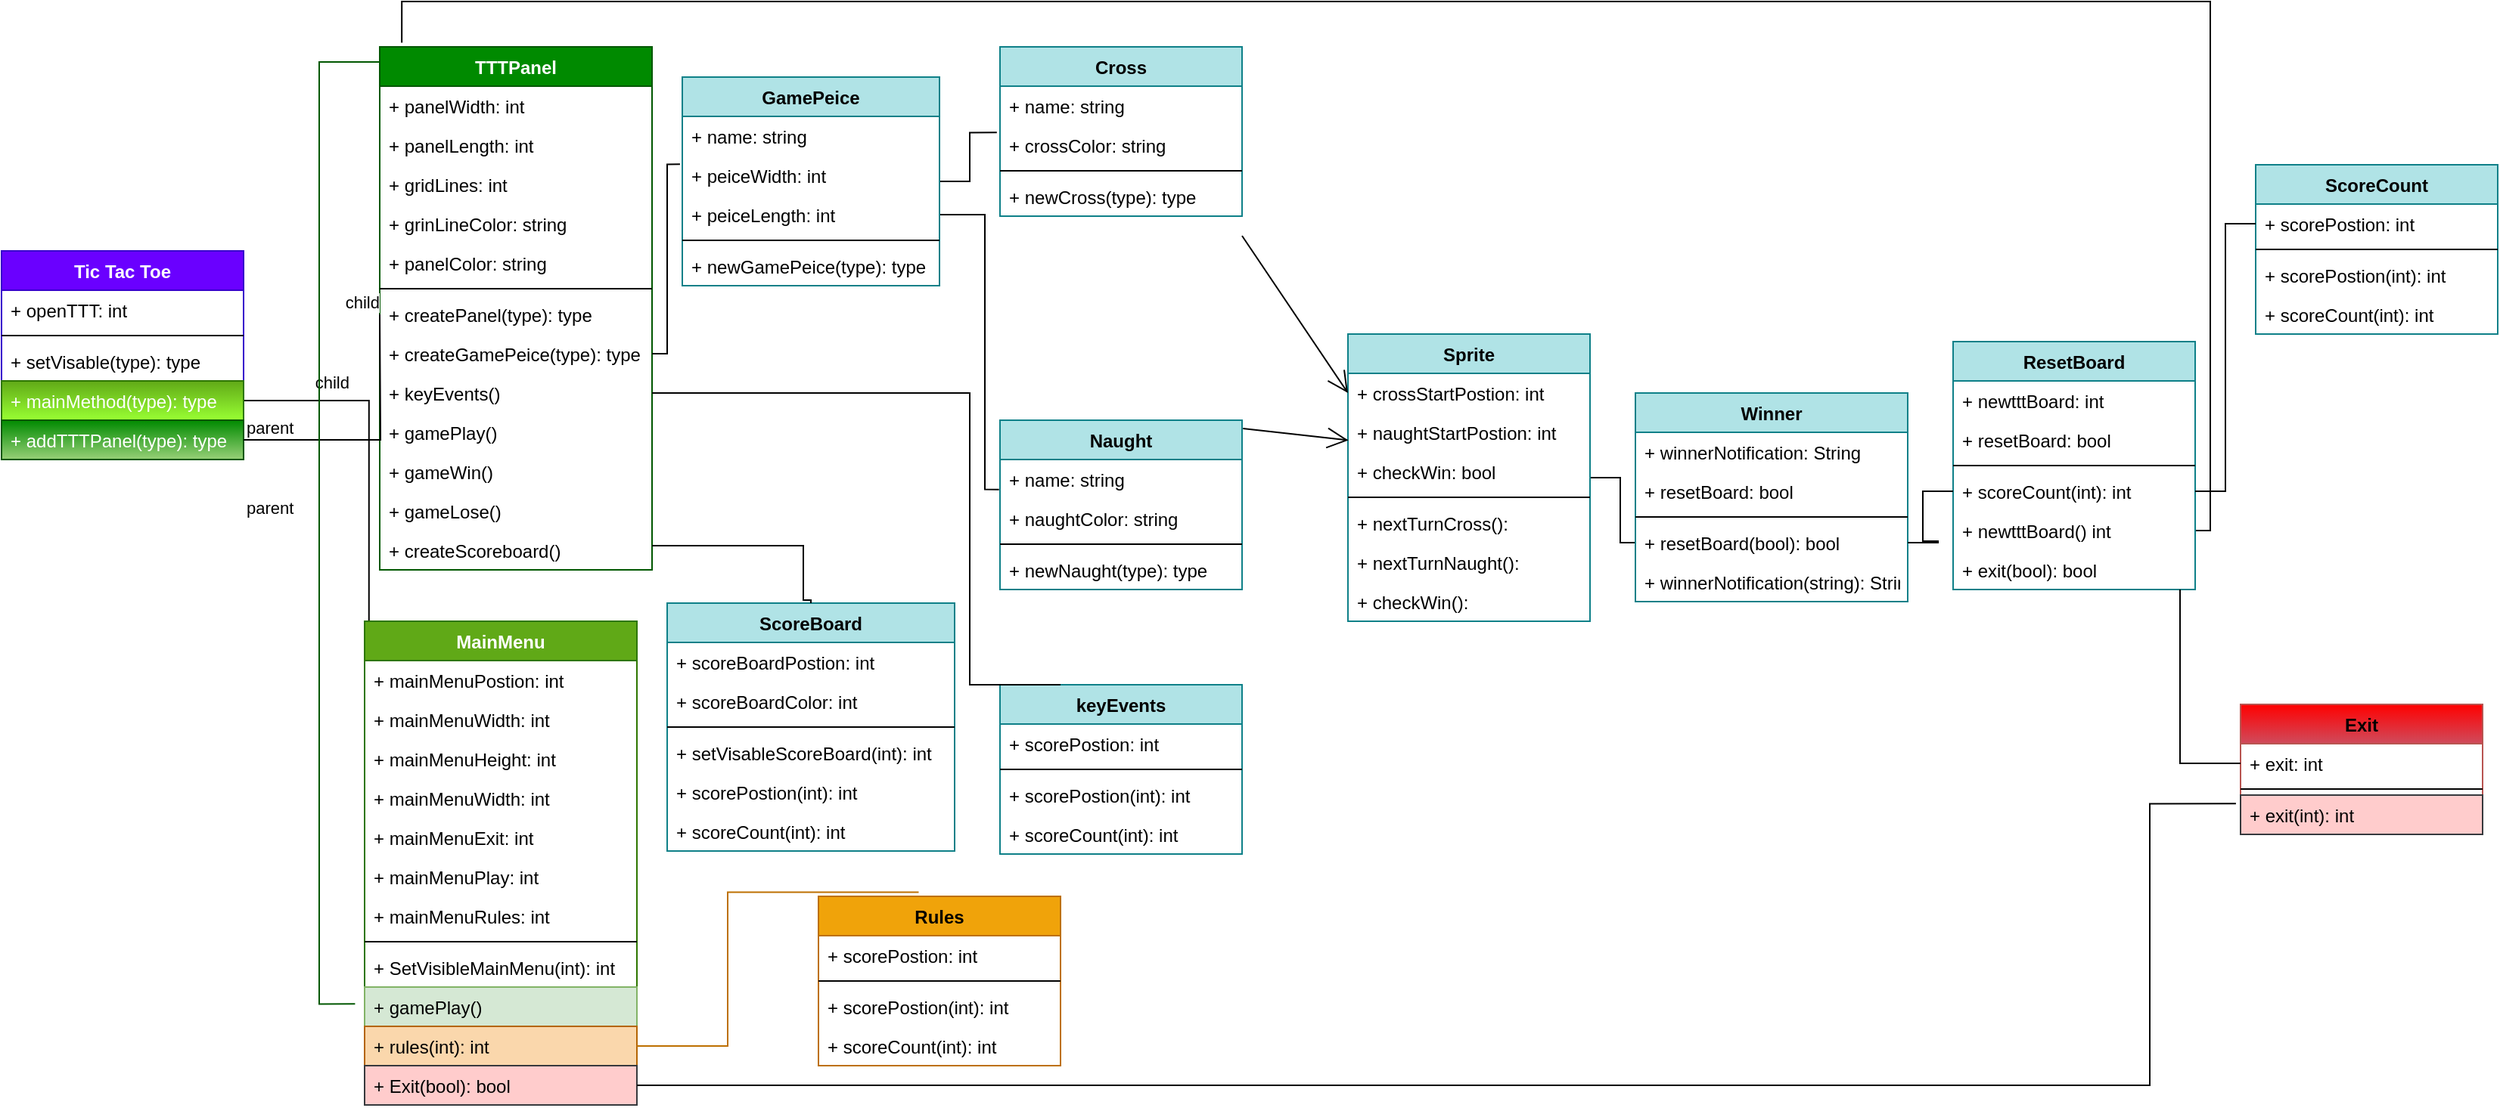 <mxfile version="16.0.2" type="device" pages="2"><diagram id="RhA3EKwC0FmxrvtPE4Y-" name="Page-1"><mxGraphModel dx="1574" dy="979" grid="1" gridSize="10" guides="1" tooltips="1" connect="1" arrows="1" fold="1" page="1" pageScale="1" pageWidth="1169" pageHeight="827" background="#ffffff" math="0" shadow="0"><root><mxCell id="0"/><mxCell id="1" parent="0"/><mxCell id="riDwJABIdWuLvDQ1z90s-50" style="edgeStyle=orthogonalEdgeStyle;rounded=0;orthogonalLoop=1;jettySize=auto;html=1;entryX=0.016;entryY=0.049;entryDx=0;entryDy=0;entryPerimeter=0;fontColor=#FFFFFF;endArrow=none;endFill=0;exitX=1;exitY=0.5;exitDx=0;exitDy=0;" edge="1" parent="1" source="_2vh5Q4AiFy51A_NGLO9-5" target="riDwJABIdWuLvDQ1z90s-2"><mxGeometry relative="1" as="geometry"/></mxCell><mxCell id="_2vh5Q4AiFy51A_NGLO9-1" value="Tic Tac Toe" style="swimlane;fontStyle=1;align=center;verticalAlign=top;childLayout=stackLayout;horizontal=1;startSize=26;horizontalStack=0;resizeParent=1;resizeParentMax=0;resizeLast=0;collapsible=1;marginBottom=0;fillColor=#6a00ff;strokeColor=#3700CC;fontColor=#ffffff;" vertex="1" parent="1"><mxGeometry x="100" y="195" width="160" height="138" as="geometry"/></mxCell><mxCell id="_2vh5Q4AiFy51A_NGLO9-2" value="+ openTTT: int&#10; " style="text;strokeColor=none;fillColor=none;align=left;verticalAlign=top;spacingLeft=4;spacingRight=4;overflow=hidden;rotatable=0;points=[[0,0.5],[1,0.5]];portConstraint=eastwest;" vertex="1" parent="_2vh5Q4AiFy51A_NGLO9-1"><mxGeometry y="26" width="160" height="26" as="geometry"/></mxCell><mxCell id="_2vh5Q4AiFy51A_NGLO9-3" value="" style="line;strokeWidth=1;fillColor=none;align=left;verticalAlign=middle;spacingTop=-1;spacingLeft=3;spacingRight=3;rotatable=0;labelPosition=right;points=[];portConstraint=eastwest;" vertex="1" parent="_2vh5Q4AiFy51A_NGLO9-1"><mxGeometry y="52" width="160" height="8" as="geometry"/></mxCell><mxCell id="_2vh5Q4AiFy51A_NGLO9-4" value="+ setVisable(type): type" style="text;strokeColor=none;fillColor=none;align=left;verticalAlign=top;spacingLeft=4;spacingRight=4;overflow=hidden;rotatable=0;points=[[0,0.5],[1,0.5]];portConstraint=eastwest;" vertex="1" parent="_2vh5Q4AiFy51A_NGLO9-1"><mxGeometry y="60" width="160" height="26" as="geometry"/></mxCell><mxCell id="_2vh5Q4AiFy51A_NGLO9-5" value="+ mainMethod(type): type" style="text;strokeColor=#2D7600;fillColor=#60a917;align=left;verticalAlign=top;spacingLeft=4;spacingRight=4;overflow=hidden;rotatable=0;points=[[0,0.5],[1,0.5]];portConstraint=eastwest;fontColor=#ffffff;gradientColor=#99FF33;" vertex="1" parent="_2vh5Q4AiFy51A_NGLO9-1"><mxGeometry y="86" width="160" height="26" as="geometry"/></mxCell><mxCell id="_2vh5Q4AiFy51A_NGLO9-6" value="+ addTTTPanel(type): type" style="text;strokeColor=#005700;fillColor=#008a00;align=left;verticalAlign=top;spacingLeft=4;spacingRight=4;overflow=hidden;rotatable=0;points=[[0,0.5],[1,0.5]];portConstraint=eastwest;fontColor=#ffffff;gradientColor=#97D077;" vertex="1" parent="_2vh5Q4AiFy51A_NGLO9-1"><mxGeometry y="112" width="160" height="26" as="geometry"/></mxCell><mxCell id="_2vh5Q4AiFy51A_NGLO9-7" value="Cross" style="swimlane;fontStyle=1;align=center;verticalAlign=top;childLayout=stackLayout;horizontal=1;startSize=26;horizontalStack=0;resizeParent=1;resizeParentMax=0;resizeLast=0;collapsible=1;marginBottom=0;fillColor=#b0e3e6;strokeColor=#0e8088;" vertex="1" parent="1"><mxGeometry x="760" y="60" width="160" height="112" as="geometry"/></mxCell><mxCell id="_2vh5Q4AiFy51A_NGLO9-8" value="+ name: string" style="text;strokeColor=none;fillColor=none;align=left;verticalAlign=top;spacingLeft=4;spacingRight=4;overflow=hidden;rotatable=0;points=[[0,0.5],[1,0.5]];portConstraint=eastwest;" vertex="1" parent="_2vh5Q4AiFy51A_NGLO9-7"><mxGeometry y="26" width="160" height="26" as="geometry"/></mxCell><mxCell id="_2vh5Q4AiFy51A_NGLO9-11" value="+ crossColor: string" style="text;strokeColor=none;fillColor=none;align=left;verticalAlign=top;spacingLeft=4;spacingRight=4;overflow=hidden;rotatable=0;points=[[0,0.5],[1,0.5]];portConstraint=eastwest;" vertex="1" parent="_2vh5Q4AiFy51A_NGLO9-7"><mxGeometry y="52" width="160" height="26" as="geometry"/></mxCell><mxCell id="_2vh5Q4AiFy51A_NGLO9-13" value="" style="line;strokeWidth=1;fillColor=none;align=left;verticalAlign=middle;spacingTop=-1;spacingLeft=3;spacingRight=3;rotatable=0;labelPosition=right;points=[];portConstraint=eastwest;" vertex="1" parent="_2vh5Q4AiFy51A_NGLO9-7"><mxGeometry y="78" width="160" height="8" as="geometry"/></mxCell><mxCell id="_2vh5Q4AiFy51A_NGLO9-14" value="+ newCross(type): type" style="text;strokeColor=none;fillColor=none;align=left;verticalAlign=top;spacingLeft=4;spacingRight=4;overflow=hidden;rotatable=0;points=[[0,0.5],[1,0.5]];portConstraint=eastwest;" vertex="1" parent="_2vh5Q4AiFy51A_NGLO9-7"><mxGeometry y="86" width="160" height="26" as="geometry"/></mxCell><mxCell id="_2vh5Q4AiFy51A_NGLO9-16" value="TTTPanel" style="swimlane;fontStyle=1;align=center;verticalAlign=top;childLayout=stackLayout;horizontal=1;startSize=26;horizontalStack=0;resizeParent=1;resizeParentMax=0;resizeLast=0;collapsible=1;marginBottom=0;fillColor=#008a00;strokeColor=#005700;fontColor=#ffffff;" vertex="1" parent="1"><mxGeometry x="350" y="60" width="180" height="346" as="geometry"/></mxCell><mxCell id="_2vh5Q4AiFy51A_NGLO9-17" value="+ panelWidth: int&#10; " style="text;strokeColor=none;fillColor=none;align=left;verticalAlign=top;spacingLeft=4;spacingRight=4;overflow=hidden;rotatable=0;points=[[0,0.5],[1,0.5]];portConstraint=eastwest;" vertex="1" parent="_2vh5Q4AiFy51A_NGLO9-16"><mxGeometry y="26" width="180" height="26" as="geometry"/></mxCell><mxCell id="_2vh5Q4AiFy51A_NGLO9-18" value="+ panelLength: int&#10; " style="text;strokeColor=none;fillColor=none;align=left;verticalAlign=top;spacingLeft=4;spacingRight=4;overflow=hidden;rotatable=0;points=[[0,0.5],[1,0.5]];portConstraint=eastwest;" vertex="1" parent="_2vh5Q4AiFy51A_NGLO9-16"><mxGeometry y="52" width="180" height="26" as="geometry"/></mxCell><mxCell id="_2vh5Q4AiFy51A_NGLO9-19" value="+ gridLines: int&#10; " style="text;strokeColor=none;fillColor=none;align=left;verticalAlign=top;spacingLeft=4;spacingRight=4;overflow=hidden;rotatable=0;points=[[0,0.5],[1,0.5]];portConstraint=eastwest;" vertex="1" parent="_2vh5Q4AiFy51A_NGLO9-16"><mxGeometry y="78" width="180" height="26" as="geometry"/></mxCell><mxCell id="_2vh5Q4AiFy51A_NGLO9-72" value="+ grinLineColor: string&#10; " style="text;strokeColor=none;fillColor=none;align=left;verticalAlign=top;spacingLeft=4;spacingRight=4;overflow=hidden;rotatable=0;points=[[0,0.5],[1,0.5]];portConstraint=eastwest;" vertex="1" parent="_2vh5Q4AiFy51A_NGLO9-16"><mxGeometry y="104" width="180" height="26" as="geometry"/></mxCell><mxCell id="_2vh5Q4AiFy51A_NGLO9-20" value="+ panelColor: string&#10; " style="text;strokeColor=none;fillColor=none;align=left;verticalAlign=top;spacingLeft=4;spacingRight=4;overflow=hidden;rotatable=0;points=[[0,0.5],[1,0.5]];portConstraint=eastwest;" vertex="1" parent="_2vh5Q4AiFy51A_NGLO9-16"><mxGeometry y="130" width="180" height="26" as="geometry"/></mxCell><mxCell id="_2vh5Q4AiFy51A_NGLO9-21" value="" style="line;strokeWidth=1;fillColor=none;align=left;verticalAlign=middle;spacingTop=-1;spacingLeft=3;spacingRight=3;rotatable=0;labelPosition=right;points=[];portConstraint=eastwest;" vertex="1" parent="_2vh5Q4AiFy51A_NGLO9-16"><mxGeometry y="156" width="180" height="8" as="geometry"/></mxCell><mxCell id="_2vh5Q4AiFy51A_NGLO9-22" value="+ createPanel(type): type" style="text;strokeColor=none;fillColor=none;align=left;verticalAlign=top;spacingLeft=4;spacingRight=4;overflow=hidden;rotatable=0;points=[[0,0.5],[1,0.5]];portConstraint=eastwest;" vertex="1" parent="_2vh5Q4AiFy51A_NGLO9-16"><mxGeometry y="164" width="180" height="26" as="geometry"/></mxCell><mxCell id="_2vh5Q4AiFy51A_NGLO9-23" value="+ createGamePeice(type): type" style="text;strokeColor=none;fillColor=none;align=left;verticalAlign=top;spacingLeft=4;spacingRight=4;overflow=hidden;rotatable=0;points=[[0,0.5],[1,0.5]];portConstraint=eastwest;" vertex="1" parent="_2vh5Q4AiFy51A_NGLO9-16"><mxGeometry y="190" width="180" height="26" as="geometry"/></mxCell><mxCell id="_2vh5Q4AiFy51A_NGLO9-25" value="+ keyEvents()" style="text;strokeColor=none;fillColor=none;align=left;verticalAlign=top;spacingLeft=4;spacingRight=4;overflow=hidden;rotatable=0;points=[[0,0.5],[1,0.5]];portConstraint=eastwest;" vertex="1" parent="_2vh5Q4AiFy51A_NGLO9-16"><mxGeometry y="216" width="180" height="26" as="geometry"/></mxCell><mxCell id="_2vh5Q4AiFy51A_NGLO9-26" value="+ gamePlay()" style="text;strokeColor=none;fillColor=none;align=left;verticalAlign=top;spacingLeft=4;spacingRight=4;overflow=hidden;rotatable=0;points=[[0,0.5],[1,0.5]];portConstraint=eastwest;" vertex="1" parent="_2vh5Q4AiFy51A_NGLO9-16"><mxGeometry y="242" width="180" height="26" as="geometry"/></mxCell><mxCell id="_2vh5Q4AiFy51A_NGLO9-28" value="+ gameWin()" style="text;strokeColor=none;fillColor=none;align=left;verticalAlign=top;spacingLeft=4;spacingRight=4;overflow=hidden;rotatable=0;points=[[0,0.5],[1,0.5]];portConstraint=eastwest;" vertex="1" parent="_2vh5Q4AiFy51A_NGLO9-16"><mxGeometry y="268" width="180" height="26" as="geometry"/></mxCell><mxCell id="_2vh5Q4AiFy51A_NGLO9-29" value="+ gameLose()" style="text;strokeColor=none;fillColor=none;align=left;verticalAlign=top;spacingLeft=4;spacingRight=4;overflow=hidden;rotatable=0;points=[[0,0.5],[1,0.5]];portConstraint=eastwest;" vertex="1" parent="_2vh5Q4AiFy51A_NGLO9-16"><mxGeometry y="294" width="180" height="26" as="geometry"/></mxCell><mxCell id="LWFpvOt8AHHa2XK11M7d-39" value="+ createScoreboard()" style="text;strokeColor=none;fillColor=none;align=left;verticalAlign=top;spacingLeft=4;spacingRight=4;overflow=hidden;rotatable=0;points=[[0,0.5],[1,0.5]];portConstraint=eastwest;" vertex="1" parent="_2vh5Q4AiFy51A_NGLO9-16"><mxGeometry y="320" width="180" height="26" as="geometry"/></mxCell><mxCell id="_2vh5Q4AiFy51A_NGLO9-35" value="ScoreCount" style="swimlane;fontStyle=1;align=center;verticalAlign=top;childLayout=stackLayout;horizontal=1;startSize=26;horizontalStack=0;resizeParent=1;resizeParentMax=0;resizeLast=0;collapsible=1;marginBottom=0;fillColor=#b0e3e6;strokeColor=#0e8088;" vertex="1" parent="1"><mxGeometry x="1590" y="138" width="160" height="112" as="geometry"/></mxCell><mxCell id="_2vh5Q4AiFy51A_NGLO9-36" value="+ scorePostion: int&#10; " style="text;strokeColor=none;fillColor=none;align=left;verticalAlign=top;spacingLeft=4;spacingRight=4;overflow=hidden;rotatable=0;points=[[0,0.5],[1,0.5]];portConstraint=eastwest;" vertex="1" parent="_2vh5Q4AiFy51A_NGLO9-35"><mxGeometry y="26" width="160" height="26" as="geometry"/></mxCell><mxCell id="_2vh5Q4AiFy51A_NGLO9-37" value="" style="line;strokeWidth=1;fillColor=none;align=left;verticalAlign=middle;spacingTop=-1;spacingLeft=3;spacingRight=3;rotatable=0;labelPosition=right;points=[];portConstraint=eastwest;" vertex="1" parent="_2vh5Q4AiFy51A_NGLO9-35"><mxGeometry y="52" width="160" height="8" as="geometry"/></mxCell><mxCell id="_2vh5Q4AiFy51A_NGLO9-38" value="+ scorePostion(int): int" style="text;strokeColor=none;fillColor=none;align=left;verticalAlign=top;spacingLeft=4;spacingRight=4;overflow=hidden;rotatable=0;points=[[0,0.5],[1,0.5]];portConstraint=eastwest;" vertex="1" parent="_2vh5Q4AiFy51A_NGLO9-35"><mxGeometry y="60" width="160" height="26" as="geometry"/></mxCell><mxCell id="_2vh5Q4AiFy51A_NGLO9-39" value="+ scoreCount(int): int&#10; " style="text;strokeColor=none;fillColor=none;align=left;verticalAlign=top;spacingLeft=4;spacingRight=4;overflow=hidden;rotatable=0;points=[[0,0.5],[1,0.5]];portConstraint=eastwest;" vertex="1" parent="_2vh5Q4AiFy51A_NGLO9-35"><mxGeometry y="86" width="160" height="26" as="geometry"/></mxCell><mxCell id="_2vh5Q4AiFy51A_NGLO9-45" value="keyEvents" style="swimlane;fontStyle=1;align=center;verticalAlign=top;childLayout=stackLayout;horizontal=1;startSize=26;horizontalStack=0;resizeParent=1;resizeParentMax=0;resizeLast=0;collapsible=1;marginBottom=0;fillColor=#b0e3e6;strokeColor=#0e8088;" vertex="1" parent="1"><mxGeometry x="760" y="482" width="160" height="112" as="geometry"/></mxCell><mxCell id="_2vh5Q4AiFy51A_NGLO9-46" value="+ scorePostion: int&#10; " style="text;strokeColor=none;fillColor=none;align=left;verticalAlign=top;spacingLeft=4;spacingRight=4;overflow=hidden;rotatable=0;points=[[0,0.5],[1,0.5]];portConstraint=eastwest;" vertex="1" parent="_2vh5Q4AiFy51A_NGLO9-45"><mxGeometry y="26" width="160" height="26" as="geometry"/></mxCell><mxCell id="_2vh5Q4AiFy51A_NGLO9-47" value="" style="line;strokeWidth=1;fillColor=none;align=left;verticalAlign=middle;spacingTop=-1;spacingLeft=3;spacingRight=3;rotatable=0;labelPosition=right;points=[];portConstraint=eastwest;" vertex="1" parent="_2vh5Q4AiFy51A_NGLO9-45"><mxGeometry y="52" width="160" height="8" as="geometry"/></mxCell><mxCell id="_2vh5Q4AiFy51A_NGLO9-48" value="+ scorePostion(int): int" style="text;strokeColor=none;fillColor=none;align=left;verticalAlign=top;spacingLeft=4;spacingRight=4;overflow=hidden;rotatable=0;points=[[0,0.5],[1,0.5]];portConstraint=eastwest;" vertex="1" parent="_2vh5Q4AiFy51A_NGLO9-45"><mxGeometry y="60" width="160" height="26" as="geometry"/></mxCell><mxCell id="_2vh5Q4AiFy51A_NGLO9-49" value="+ scoreCount(int): int&#10; " style="text;strokeColor=none;fillColor=none;align=left;verticalAlign=top;spacingLeft=4;spacingRight=4;overflow=hidden;rotatable=0;points=[[0,0.5],[1,0.5]];portConstraint=eastwest;" vertex="1" parent="_2vh5Q4AiFy51A_NGLO9-45"><mxGeometry y="86" width="160" height="26" as="geometry"/></mxCell><mxCell id="riDwJABIdWuLvDQ1z90s-59" value="" style="edgeStyle=orthogonalEdgeStyle;rounded=0;orthogonalLoop=1;jettySize=auto;html=1;fontColor=#FFFFFF;endArrow=none;endFill=0;" edge="1" parent="1" source="_2vh5Q4AiFy51A_NGLO9-55" target="riDwJABIdWuLvDQ1z90s-38"><mxGeometry relative="1" as="geometry"/></mxCell><mxCell id="_2vh5Q4AiFy51A_NGLO9-55" value="Sprite" style="swimlane;fontStyle=1;align=center;verticalAlign=top;childLayout=stackLayout;horizontal=1;startSize=26;horizontalStack=0;resizeParent=1;resizeParentMax=0;resizeLast=0;collapsible=1;marginBottom=0;fillColor=#b0e3e6;strokeColor=#0e8088;" vertex="1" parent="1"><mxGeometry x="990" y="250" width="160" height="190" as="geometry"/></mxCell><mxCell id="_2vh5Q4AiFy51A_NGLO9-56" value="+ crossStartPostion: int" style="text;strokeColor=none;fillColor=none;align=left;verticalAlign=top;spacingLeft=4;spacingRight=4;overflow=hidden;rotatable=0;points=[[0,0.5],[1,0.5]];portConstraint=eastwest;" vertex="1" parent="_2vh5Q4AiFy51A_NGLO9-55"><mxGeometry y="26" width="160" height="26" as="geometry"/></mxCell><mxCell id="_2vh5Q4AiFy51A_NGLO9-57" value="+ naughtStartPostion: int" style="text;strokeColor=none;fillColor=none;align=left;verticalAlign=top;spacingLeft=4;spacingRight=4;overflow=hidden;rotatable=0;points=[[0,0.5],[1,0.5]];portConstraint=eastwest;" vertex="1" parent="_2vh5Q4AiFy51A_NGLO9-55"><mxGeometry y="52" width="160" height="26" as="geometry"/></mxCell><mxCell id="riDwJABIdWuLvDQ1z90s-44" value="+ checkWin: bool " style="text;strokeColor=none;fillColor=none;align=left;verticalAlign=top;spacingLeft=4;spacingRight=4;overflow=hidden;rotatable=0;points=[[0,0.5],[1,0.5]];portConstraint=eastwest;" vertex="1" parent="_2vh5Q4AiFy51A_NGLO9-55"><mxGeometry y="78" width="160" height="26" as="geometry"/></mxCell><mxCell id="_2vh5Q4AiFy51A_NGLO9-58" value="" style="line;strokeWidth=1;fillColor=none;align=left;verticalAlign=middle;spacingTop=-1;spacingLeft=3;spacingRight=3;rotatable=0;labelPosition=right;points=[];portConstraint=eastwest;" vertex="1" parent="_2vh5Q4AiFy51A_NGLO9-55"><mxGeometry y="104" width="160" height="8" as="geometry"/></mxCell><mxCell id="_2vh5Q4AiFy51A_NGLO9-59" value="+ nextTurnCross(): " style="text;strokeColor=none;fillColor=none;align=left;verticalAlign=top;spacingLeft=4;spacingRight=4;overflow=hidden;rotatable=0;points=[[0,0.5],[1,0.5]];portConstraint=eastwest;" vertex="1" parent="_2vh5Q4AiFy51A_NGLO9-55"><mxGeometry y="112" width="160" height="26" as="geometry"/></mxCell><mxCell id="riDwJABIdWuLvDQ1z90s-42" value="+ nextTurnNaught(): " style="text;strokeColor=none;fillColor=none;align=left;verticalAlign=top;spacingLeft=4;spacingRight=4;overflow=hidden;rotatable=0;points=[[0,0.5],[1,0.5]];portConstraint=eastwest;" vertex="1" parent="_2vh5Q4AiFy51A_NGLO9-55"><mxGeometry y="138" width="160" height="26" as="geometry"/></mxCell><mxCell id="riDwJABIdWuLvDQ1z90s-43" value="+ checkWin(): " style="text;strokeColor=none;fillColor=none;align=left;verticalAlign=top;spacingLeft=4;spacingRight=4;overflow=hidden;rotatable=0;points=[[0,0.5],[1,0.5]];portConstraint=eastwest;" vertex="1" parent="_2vh5Q4AiFy51A_NGLO9-55"><mxGeometry y="164" width="160" height="26" as="geometry"/></mxCell><mxCell id="_2vh5Q4AiFy51A_NGLO9-60" value="" style="endArrow=open;endFill=1;endSize=12;html=1;rounded=0;exitX=1.004;exitY=0.049;exitDx=0;exitDy=0;exitPerimeter=0;entryX=0.002;entryY=0.704;entryDx=0;entryDy=0;entryPerimeter=0;" edge="1" parent="1" source="LWFpvOt8AHHa2XK11M7d-1" target="_2vh5Q4AiFy51A_NGLO9-57"><mxGeometry width="160" relative="1" as="geometry"><mxPoint x="730" y="408.002" as="sourcePoint"/><mxPoint x="723.52" y="213.28" as="targetPoint"/></mxGeometry></mxCell><mxCell id="_2vh5Q4AiFy51A_NGLO9-61" value="" style="endArrow=open;endFill=1;endSize=12;html=1;rounded=0;entryX=0;entryY=0.5;entryDx=0;entryDy=0;exitX=1;exitY=0.5;exitDx=0;exitDy=0;" edge="1" parent="1" target="_2vh5Q4AiFy51A_NGLO9-56"><mxGeometry width="160" relative="1" as="geometry"><mxPoint x="920" y="185" as="sourcePoint"/><mxPoint x="773.52" y="223.28" as="targetPoint"/><Array as="points"/></mxGeometry></mxCell><mxCell id="_2vh5Q4AiFy51A_NGLO9-62" value="" style="endArrow=none;html=1;edgeStyle=orthogonalEdgeStyle;rounded=0;exitX=1;exitY=0.5;exitDx=0;exitDy=0;" edge="1" parent="1" source="_2vh5Q4AiFy51A_NGLO9-6"><mxGeometry relative="1" as="geometry"><mxPoint x="260" y="237" as="sourcePoint"/><mxPoint x="350" y="237" as="targetPoint"/></mxGeometry></mxCell><mxCell id="_2vh5Q4AiFy51A_NGLO9-63" value="parent" style="edgeLabel;resizable=0;html=1;align=left;verticalAlign=bottom;" connectable="0" vertex="1" parent="_2vh5Q4AiFy51A_NGLO9-62"><mxGeometry x="-1" relative="1" as="geometry"/></mxCell><mxCell id="_2vh5Q4AiFy51A_NGLO9-64" value="child" style="edgeLabel;resizable=0;html=1;align=right;verticalAlign=bottom;" connectable="0" vertex="1" parent="_2vh5Q4AiFy51A_NGLO9-62"><mxGeometry x="1" relative="1" as="geometry"/></mxCell><mxCell id="riDwJABIdWuLvDQ1z90s-51" value="parent" style="edgeLabel;resizable=0;html=1;align=left;verticalAlign=bottom;" connectable="0" vertex="1" parent="_2vh5Q4AiFy51A_NGLO9-62"><mxGeometry x="-1" relative="1" as="geometry"><mxPoint y="53" as="offset"/></mxGeometry></mxCell><mxCell id="riDwJABIdWuLvDQ1z90s-52" value="child" style="edgeLabel;resizable=0;html=1;align=right;verticalAlign=bottom;" connectable="0" vertex="1" parent="_2vh5Q4AiFy51A_NGLO9-62"><mxGeometry x="1" relative="1" as="geometry"><mxPoint x="-20" y="53" as="offset"/></mxGeometry></mxCell><mxCell id="_2vh5Q4AiFy51A_NGLO9-68" value="" style="endArrow=none;html=1;edgeStyle=orthogonalEdgeStyle;rounded=0;entryX=-0.009;entryY=0.218;entryDx=0;entryDy=0;entryPerimeter=0;exitX=1;exitY=0.5;exitDx=0;exitDy=0;" edge="1" parent="1" source="_2vh5Q4AiFy51A_NGLO9-23" target="LWFpvOt8AHHa2XK11M7d-19"><mxGeometry relative="1" as="geometry"><mxPoint x="530" y="248" as="sourcePoint"/><mxPoint x="570" y="118.0" as="targetPoint"/><Array as="points"/></mxGeometry></mxCell><mxCell id="LWFpvOt8AHHa2XK11M7d-1" value="Naught" style="swimlane;fontStyle=1;align=center;verticalAlign=top;childLayout=stackLayout;horizontal=1;startSize=26;horizontalStack=0;resizeParent=1;resizeParentMax=0;resizeLast=0;collapsible=1;marginBottom=0;fillColor=#b0e3e6;strokeColor=#0e8088;" vertex="1" parent="1"><mxGeometry x="760" y="307" width="160" height="112" as="geometry"/></mxCell><mxCell id="LWFpvOt8AHHa2XK11M7d-2" value="+ name: string" style="text;strokeColor=none;fillColor=none;align=left;verticalAlign=top;spacingLeft=4;spacingRight=4;overflow=hidden;rotatable=0;points=[[0,0.5],[1,0.5]];portConstraint=eastwest;" vertex="1" parent="LWFpvOt8AHHa2XK11M7d-1"><mxGeometry y="26" width="160" height="26" as="geometry"/></mxCell><mxCell id="LWFpvOt8AHHa2XK11M7d-5" value="+ naughtColor: string" style="text;strokeColor=none;fillColor=none;align=left;verticalAlign=top;spacingLeft=4;spacingRight=4;overflow=hidden;rotatable=0;points=[[0,0.5],[1,0.5]];portConstraint=eastwest;" vertex="1" parent="LWFpvOt8AHHa2XK11M7d-1"><mxGeometry y="52" width="160" height="26" as="geometry"/></mxCell><mxCell id="LWFpvOt8AHHa2XK11M7d-7" value="" style="line;strokeWidth=1;fillColor=none;align=left;verticalAlign=middle;spacingTop=-1;spacingLeft=3;spacingRight=3;rotatable=0;labelPosition=right;points=[];portConstraint=eastwest;" vertex="1" parent="LWFpvOt8AHHa2XK11M7d-1"><mxGeometry y="78" width="160" height="8" as="geometry"/></mxCell><mxCell id="LWFpvOt8AHHa2XK11M7d-8" value="+ newNaught(type): type" style="text;strokeColor=none;fillColor=none;align=left;verticalAlign=top;spacingLeft=4;spacingRight=4;overflow=hidden;rotatable=0;points=[[0,0.5],[1,0.5]];portConstraint=eastwest;" vertex="1" parent="LWFpvOt8AHHa2XK11M7d-1"><mxGeometry y="86" width="160" height="26" as="geometry"/></mxCell><mxCell id="LWFpvOt8AHHa2XK11M7d-27" style="edgeStyle=orthogonalEdgeStyle;rounded=0;orthogonalLoop=1;jettySize=auto;html=1;entryX=-0.004;entryY=-0.237;entryDx=0;entryDy=0;entryPerimeter=0;fontColor=#FFFFFF;endArrow=none;endFill=0;exitX=1;exitY=0.5;exitDx=0;exitDy=0;" edge="1" parent="1" source="LWFpvOt8AHHa2XK11M7d-20"><mxGeometry relative="1" as="geometry"><mxPoint x="759.36" y="352.838" as="targetPoint"/><Array as="points"><mxPoint x="750" y="171"/><mxPoint x="750" y="353"/></Array></mxGeometry></mxCell><mxCell id="LWFpvOt8AHHa2XK11M7d-28" style="edgeStyle=orthogonalEdgeStyle;rounded=0;orthogonalLoop=1;jettySize=auto;html=1;entryX=-0.013;entryY=0.18;entryDx=0;entryDy=0;entryPerimeter=0;fontColor=#FFFFFF;endArrow=none;endFill=0;" edge="1" parent="1" source="LWFpvOt8AHHa2XK11M7d-17" target="_2vh5Q4AiFy51A_NGLO9-11"><mxGeometry relative="1" as="geometry"/></mxCell><mxCell id="LWFpvOt8AHHa2XK11M7d-17" value="GamePeice" style="swimlane;fontStyle=1;align=center;verticalAlign=top;childLayout=stackLayout;horizontal=1;startSize=26;horizontalStack=0;resizeParent=1;resizeParentMax=0;resizeLast=0;collapsible=1;marginBottom=0;fillColor=#b0e3e6;strokeColor=#0e8088;" vertex="1" parent="1"><mxGeometry x="550" y="80" width="170" height="138" as="geometry"/></mxCell><mxCell id="LWFpvOt8AHHa2XK11M7d-18" value="+ name: string" style="text;strokeColor=none;fillColor=none;align=left;verticalAlign=top;spacingLeft=4;spacingRight=4;overflow=hidden;rotatable=0;points=[[0,0.5],[1,0.5]];portConstraint=eastwest;" vertex="1" parent="LWFpvOt8AHHa2XK11M7d-17"><mxGeometry y="26" width="170" height="26" as="geometry"/></mxCell><mxCell id="LWFpvOt8AHHa2XK11M7d-19" value="+ peiceWidth: int" style="text;strokeColor=none;fillColor=none;align=left;verticalAlign=top;spacingLeft=4;spacingRight=4;overflow=hidden;rotatable=0;points=[[0,0.5],[1,0.5]];portConstraint=eastwest;" vertex="1" parent="LWFpvOt8AHHa2XK11M7d-17"><mxGeometry y="52" width="170" height="26" as="geometry"/></mxCell><mxCell id="LWFpvOt8AHHa2XK11M7d-20" value="+ peiceLength: int" style="text;strokeColor=none;fillColor=none;align=left;verticalAlign=top;spacingLeft=4;spacingRight=4;overflow=hidden;rotatable=0;points=[[0,0.5],[1,0.5]];portConstraint=eastwest;" vertex="1" parent="LWFpvOt8AHHa2XK11M7d-17"><mxGeometry y="78" width="170" height="26" as="geometry"/></mxCell><mxCell id="LWFpvOt8AHHa2XK11M7d-23" value="" style="line;strokeWidth=1;fillColor=none;align=left;verticalAlign=middle;spacingTop=-1;spacingLeft=3;spacingRight=3;rotatable=0;labelPosition=right;points=[];portConstraint=eastwest;" vertex="1" parent="LWFpvOt8AHHa2XK11M7d-17"><mxGeometry y="104" width="170" height="8" as="geometry"/></mxCell><mxCell id="LWFpvOt8AHHa2XK11M7d-24" value="+ newGamePeice(type): type" style="text;strokeColor=none;fillColor=none;align=left;verticalAlign=top;spacingLeft=4;spacingRight=4;overflow=hidden;rotatable=0;points=[[0,0.5],[1,0.5]];portConstraint=eastwest;" vertex="1" parent="LWFpvOt8AHHa2XK11M7d-17"><mxGeometry y="112" width="170" height="26" as="geometry"/></mxCell><mxCell id="LWFpvOt8AHHa2XK11M7d-29" value="Rules" style="swimlane;fontStyle=1;align=center;verticalAlign=top;childLayout=stackLayout;horizontal=1;startSize=26;horizontalStack=0;resizeParent=1;resizeParentMax=0;resizeLast=0;collapsible=1;marginBottom=0;fillColor=#f0a30a;strokeColor=#BD7000;fontColor=#000000;" vertex="1" parent="1"><mxGeometry x="640" y="622" width="160" height="112" as="geometry"/></mxCell><mxCell id="LWFpvOt8AHHa2XK11M7d-30" value="+ scorePostion: int&#10; " style="text;strokeColor=none;fillColor=none;align=left;verticalAlign=top;spacingLeft=4;spacingRight=4;overflow=hidden;rotatable=0;points=[[0,0.5],[1,0.5]];portConstraint=eastwest;" vertex="1" parent="LWFpvOt8AHHa2XK11M7d-29"><mxGeometry y="26" width="160" height="26" as="geometry"/></mxCell><mxCell id="LWFpvOt8AHHa2XK11M7d-31" value="" style="line;strokeWidth=1;fillColor=none;align=left;verticalAlign=middle;spacingTop=-1;spacingLeft=3;spacingRight=3;rotatable=0;labelPosition=right;points=[];portConstraint=eastwest;" vertex="1" parent="LWFpvOt8AHHa2XK11M7d-29"><mxGeometry y="52" width="160" height="8" as="geometry"/></mxCell><mxCell id="LWFpvOt8AHHa2XK11M7d-32" value="+ scorePostion(int): int" style="text;strokeColor=none;fillColor=none;align=left;verticalAlign=top;spacingLeft=4;spacingRight=4;overflow=hidden;rotatable=0;points=[[0,0.5],[1,0.5]];portConstraint=eastwest;" vertex="1" parent="LWFpvOt8AHHa2XK11M7d-29"><mxGeometry y="60" width="160" height="26" as="geometry"/></mxCell><mxCell id="LWFpvOt8AHHa2XK11M7d-33" value="+ scoreCount(int): int&#10; " style="text;strokeColor=none;fillColor=none;align=left;verticalAlign=top;spacingLeft=4;spacingRight=4;overflow=hidden;rotatable=0;points=[[0,0.5],[1,0.5]];portConstraint=eastwest;" vertex="1" parent="LWFpvOt8AHHa2XK11M7d-29"><mxGeometry y="86" width="160" height="26" as="geometry"/></mxCell><mxCell id="LWFpvOt8AHHa2XK11M7d-34" value="ScoreBoard" style="swimlane;fontStyle=1;align=center;verticalAlign=top;childLayout=stackLayout;horizontal=1;startSize=26;horizontalStack=0;resizeParent=1;resizeParentMax=0;resizeLast=0;collapsible=1;marginBottom=0;fillColor=#b0e3e6;strokeColor=#0e8088;" vertex="1" parent="1"><mxGeometry x="540" y="428" width="190" height="164" as="geometry"/></mxCell><mxCell id="LWFpvOt8AHHa2XK11M7d-35" value="+ scoreBoardPostion: int&#10; " style="text;strokeColor=none;fillColor=none;align=left;verticalAlign=top;spacingLeft=4;spacingRight=4;overflow=hidden;rotatable=0;points=[[0,0.5],[1,0.5]];portConstraint=eastwest;" vertex="1" parent="LWFpvOt8AHHa2XK11M7d-34"><mxGeometry y="26" width="190" height="26" as="geometry"/></mxCell><mxCell id="LWFpvOt8AHHa2XK11M7d-40" value="+ scoreBoardColor: int&#10; " style="text;strokeColor=none;fillColor=none;align=left;verticalAlign=top;spacingLeft=4;spacingRight=4;overflow=hidden;rotatable=0;points=[[0,0.5],[1,0.5]];portConstraint=eastwest;" vertex="1" parent="LWFpvOt8AHHa2XK11M7d-34"><mxGeometry y="52" width="190" height="26" as="geometry"/></mxCell><mxCell id="LWFpvOt8AHHa2XK11M7d-36" value="" style="line;strokeWidth=1;fillColor=none;align=left;verticalAlign=middle;spacingTop=-1;spacingLeft=3;spacingRight=3;rotatable=0;labelPosition=right;points=[];portConstraint=eastwest;" vertex="1" parent="LWFpvOt8AHHa2XK11M7d-34"><mxGeometry y="78" width="190" height="8" as="geometry"/></mxCell><mxCell id="riDwJABIdWuLvDQ1z90s-1" value="+ setVisableScoreBoard(int): int&#10; " style="text;strokeColor=none;fillColor=none;align=left;verticalAlign=top;spacingLeft=4;spacingRight=4;overflow=hidden;rotatable=0;points=[[0,0.5],[1,0.5]];portConstraint=eastwest;" vertex="1" parent="LWFpvOt8AHHa2XK11M7d-34"><mxGeometry y="86" width="190" height="26" as="geometry"/></mxCell><mxCell id="LWFpvOt8AHHa2XK11M7d-37" value="+ scorePostion(int): int" style="text;strokeColor=none;fillColor=none;align=left;verticalAlign=top;spacingLeft=4;spacingRight=4;overflow=hidden;rotatable=0;points=[[0,0.5],[1,0.5]];portConstraint=eastwest;" vertex="1" parent="LWFpvOt8AHHa2XK11M7d-34"><mxGeometry y="112" width="190" height="26" as="geometry"/></mxCell><mxCell id="LWFpvOt8AHHa2XK11M7d-38" value="+ scoreCount(int): int&#10; " style="text;strokeColor=none;fillColor=none;align=left;verticalAlign=top;spacingLeft=4;spacingRight=4;overflow=hidden;rotatable=0;points=[[0,0.5],[1,0.5]];portConstraint=eastwest;" vertex="1" parent="LWFpvOt8AHHa2XK11M7d-34"><mxGeometry y="138" width="190" height="26" as="geometry"/></mxCell><mxCell id="riDwJABIdWuLvDQ1z90s-61" style="edgeStyle=orthogonalEdgeStyle;rounded=0;orthogonalLoop=1;jettySize=auto;html=1;entryX=0.081;entryY=-0.008;entryDx=0;entryDy=0;entryPerimeter=0;fontColor=#FFFFFF;endArrow=none;endFill=0;" edge="1" parent="1" source="LWFpvOt8AHHa2XK11M7d-47" target="_2vh5Q4AiFy51A_NGLO9-16"><mxGeometry relative="1" as="geometry"><Array as="points"><mxPoint x="1560" y="380"/><mxPoint x="1560" y="30"/><mxPoint x="365" y="30"/></Array></mxGeometry></mxCell><mxCell id="LWFpvOt8AHHa2XK11M7d-41" value="ResetBoard" style="swimlane;fontStyle=1;align=center;verticalAlign=top;childLayout=stackLayout;horizontal=1;startSize=26;horizontalStack=0;resizeParent=1;resizeParentMax=0;resizeLast=0;collapsible=1;marginBottom=0;fillColor=#b0e3e6;strokeColor=#0e8088;" vertex="1" parent="1"><mxGeometry x="1390" y="255" width="160" height="164" as="geometry"/></mxCell><mxCell id="LWFpvOt8AHHa2XK11M7d-42" value="+ newtttBoard: int&#10; " style="text;strokeColor=none;fillColor=none;align=left;verticalAlign=top;spacingLeft=4;spacingRight=4;overflow=hidden;rotatable=0;points=[[0,0.5],[1,0.5]];portConstraint=eastwest;" vertex="1" parent="LWFpvOt8AHHa2XK11M7d-41"><mxGeometry y="26" width="160" height="26" as="geometry"/></mxCell><mxCell id="riDwJABIdWuLvDQ1z90s-41" value="+ resetBoard: bool&#10; " style="text;strokeColor=none;fillColor=none;align=left;verticalAlign=top;spacingLeft=4;spacingRight=4;overflow=hidden;rotatable=0;points=[[0,0.5],[1,0.5]];portConstraint=eastwest;" vertex="1" parent="LWFpvOt8AHHa2XK11M7d-41"><mxGeometry y="52" width="160" height="26" as="geometry"/></mxCell><mxCell id="LWFpvOt8AHHa2XK11M7d-43" value="" style="line;strokeWidth=1;fillColor=none;align=left;verticalAlign=middle;spacingTop=-1;spacingLeft=3;spacingRight=3;rotatable=0;labelPosition=right;points=[];portConstraint=eastwest;" vertex="1" parent="LWFpvOt8AHHa2XK11M7d-41"><mxGeometry y="78" width="160" height="8" as="geometry"/></mxCell><mxCell id="LWFpvOt8AHHa2XK11M7d-45" value="+ scoreCount(int): int&#10; " style="text;strokeColor=none;fillColor=none;align=left;verticalAlign=top;spacingLeft=4;spacingRight=4;overflow=hidden;rotatable=0;points=[[0,0.5],[1,0.5]];portConstraint=eastwest;" vertex="1" parent="LWFpvOt8AHHa2XK11M7d-41"><mxGeometry y="86" width="160" height="26" as="geometry"/></mxCell><mxCell id="LWFpvOt8AHHa2XK11M7d-47" value="+ newtttBoard() int&#10; " style="text;strokeColor=none;fillColor=none;align=left;verticalAlign=top;spacingLeft=4;spacingRight=4;overflow=hidden;rotatable=0;points=[[0,0.5],[1,0.5]];portConstraint=eastwest;" vertex="1" parent="LWFpvOt8AHHa2XK11M7d-41"><mxGeometry y="112" width="160" height="26" as="geometry"/></mxCell><mxCell id="riDwJABIdWuLvDQ1z90s-39" value="+ exit(bool): bool&#10; " style="text;strokeColor=none;fillColor=none;align=left;verticalAlign=top;spacingLeft=4;spacingRight=4;overflow=hidden;rotatable=0;points=[[0,0.5],[1,0.5]];portConstraint=eastwest;" vertex="1" parent="LWFpvOt8AHHa2XK11M7d-41"><mxGeometry y="138" width="160" height="26" as="geometry"/></mxCell><mxCell id="riDwJABIdWuLvDQ1z90s-2" value="MainMenu" style="swimlane;fontStyle=1;align=center;verticalAlign=top;childLayout=stackLayout;horizontal=1;startSize=26;horizontalStack=0;resizeParent=1;resizeParentMax=0;resizeLast=0;collapsible=1;marginBottom=0;fillColor=#60a917;strokeColor=#2D7600;fontColor=#ffffff;" vertex="1" parent="1"><mxGeometry x="340" y="440" width="180" height="320" as="geometry"/></mxCell><mxCell id="riDwJABIdWuLvDQ1z90s-3" value="+ mainMenuPostion: int&#10; " style="text;strokeColor=none;fillColor=none;align=left;verticalAlign=top;spacingLeft=4;spacingRight=4;overflow=hidden;rotatable=0;points=[[0,0.5],[1,0.5]];portConstraint=eastwest;" vertex="1" parent="riDwJABIdWuLvDQ1z90s-2"><mxGeometry y="26" width="180" height="26" as="geometry"/></mxCell><mxCell id="riDwJABIdWuLvDQ1z90s-7" value="+ mainMenuWidth: int&#10; " style="text;strokeColor=none;fillColor=none;align=left;verticalAlign=top;spacingLeft=4;spacingRight=4;overflow=hidden;rotatable=0;points=[[0,0.5],[1,0.5]];portConstraint=eastwest;" vertex="1" parent="riDwJABIdWuLvDQ1z90s-2"><mxGeometry y="52" width="180" height="26" as="geometry"/></mxCell><mxCell id="riDwJABIdWuLvDQ1z90s-8" value="+ mainMenuHeight: int&#10; " style="text;strokeColor=none;fillColor=none;align=left;verticalAlign=top;spacingLeft=4;spacingRight=4;overflow=hidden;rotatable=0;points=[[0,0.5],[1,0.5]];portConstraint=eastwest;" vertex="1" parent="riDwJABIdWuLvDQ1z90s-2"><mxGeometry y="78" width="180" height="26" as="geometry"/></mxCell><mxCell id="riDwJABIdWuLvDQ1z90s-9" value="+ mainMenuWidth: int&#10; " style="text;strokeColor=none;fillColor=none;align=left;verticalAlign=top;spacingLeft=4;spacingRight=4;overflow=hidden;rotatable=0;points=[[0,0.5],[1,0.5]];portConstraint=eastwest;" vertex="1" parent="riDwJABIdWuLvDQ1z90s-2"><mxGeometry y="104" width="180" height="26" as="geometry"/></mxCell><mxCell id="riDwJABIdWuLvDQ1z90s-10" value="+ mainMenuExit: int&#10; " style="text;strokeColor=none;fillColor=none;align=left;verticalAlign=top;spacingLeft=4;spacingRight=4;overflow=hidden;rotatable=0;points=[[0,0.5],[1,0.5]];portConstraint=eastwest;" vertex="1" parent="riDwJABIdWuLvDQ1z90s-2"><mxGeometry y="130" width="180" height="26" as="geometry"/></mxCell><mxCell id="riDwJABIdWuLvDQ1z90s-11" value="+ mainMenuPlay: int&#10; " style="text;strokeColor=none;fillColor=none;align=left;verticalAlign=top;spacingLeft=4;spacingRight=4;overflow=hidden;rotatable=0;points=[[0,0.5],[1,0.5]];portConstraint=eastwest;" vertex="1" parent="riDwJABIdWuLvDQ1z90s-2"><mxGeometry y="156" width="180" height="26" as="geometry"/></mxCell><mxCell id="riDwJABIdWuLvDQ1z90s-12" value="+ mainMenuRules: int&#10; " style="text;strokeColor=none;fillColor=none;align=left;verticalAlign=top;spacingLeft=4;spacingRight=4;overflow=hidden;rotatable=0;points=[[0,0.5],[1,0.5]];portConstraint=eastwest;" vertex="1" parent="riDwJABIdWuLvDQ1z90s-2"><mxGeometry y="182" width="180" height="26" as="geometry"/></mxCell><mxCell id="riDwJABIdWuLvDQ1z90s-4" value="" style="line;strokeWidth=1;fillColor=none;align=left;verticalAlign=middle;spacingTop=-1;spacingLeft=3;spacingRight=3;rotatable=0;labelPosition=right;points=[];portConstraint=eastwest;" vertex="1" parent="riDwJABIdWuLvDQ1z90s-2"><mxGeometry y="208" width="180" height="8" as="geometry"/></mxCell><mxCell id="riDwJABIdWuLvDQ1z90s-5" value="+ SetVisibleMainMenu(int): int" style="text;strokeColor=none;fillColor=none;align=left;verticalAlign=top;spacingLeft=4;spacingRight=4;overflow=hidden;rotatable=0;points=[[0,0.5],[1,0.5]];portConstraint=eastwest;" vertex="1" parent="riDwJABIdWuLvDQ1z90s-2"><mxGeometry y="216" width="180" height="26" as="geometry"/></mxCell><mxCell id="riDwJABIdWuLvDQ1z90s-15" value="+ gamePlay()" style="text;strokeColor=#82b366;fillColor=#d5e8d4;align=left;verticalAlign=top;spacingLeft=4;spacingRight=4;overflow=hidden;rotatable=0;points=[[0,0.5],[1,0.5]];portConstraint=eastwest;" vertex="1" parent="riDwJABIdWuLvDQ1z90s-2"><mxGeometry y="242" width="180" height="26" as="geometry"/></mxCell><mxCell id="riDwJABIdWuLvDQ1z90s-13" value="+ rules(int): int" style="text;strokeColor=#b46504;fillColor=#fad7ac;align=left;verticalAlign=top;spacingLeft=4;spacingRight=4;overflow=hidden;rotatable=0;points=[[0,0.5],[1,0.5]];portConstraint=eastwest;" vertex="1" parent="riDwJABIdWuLvDQ1z90s-2"><mxGeometry y="268" width="180" height="26" as="geometry"/></mxCell><mxCell id="riDwJABIdWuLvDQ1z90s-14" value="+ Exit(bool): bool" style="text;strokeColor=#36393d;fillColor=#ffcccc;align=left;verticalAlign=top;spacingLeft=4;spacingRight=4;overflow=hidden;rotatable=0;points=[[0,0.5],[1,0.5]];portConstraint=eastwest;" vertex="1" parent="riDwJABIdWuLvDQ1z90s-2"><mxGeometry y="294" width="180" height="26" as="geometry"/></mxCell><mxCell id="riDwJABIdWuLvDQ1z90s-30" value="Winner" style="swimlane;fontStyle=1;align=center;verticalAlign=top;childLayout=stackLayout;horizontal=1;startSize=26;horizontalStack=0;resizeParent=1;resizeParentMax=0;resizeLast=0;collapsible=1;marginBottom=0;fillColor=#b0e3e6;strokeColor=#0e8088;" vertex="1" parent="1"><mxGeometry x="1180" y="289" width="180" height="138" as="geometry"/></mxCell><mxCell id="riDwJABIdWuLvDQ1z90s-40" value="+ winnerNotification: String&#10; " style="text;strokeColor=none;fillColor=none;align=left;verticalAlign=top;spacingLeft=4;spacingRight=4;overflow=hidden;rotatable=0;points=[[0,0.5],[1,0.5]];portConstraint=eastwest;" vertex="1" parent="riDwJABIdWuLvDQ1z90s-30"><mxGeometry y="26" width="180" height="26" as="geometry"/></mxCell><mxCell id="riDwJABIdWuLvDQ1z90s-32" value="+ resetBoard: bool&#10; " style="text;strokeColor=none;fillColor=none;align=left;verticalAlign=top;spacingLeft=4;spacingRight=4;overflow=hidden;rotatable=0;points=[[0,0.5],[1,0.5]];portConstraint=eastwest;" vertex="1" parent="riDwJABIdWuLvDQ1z90s-30"><mxGeometry y="52" width="180" height="26" as="geometry"/></mxCell><mxCell id="riDwJABIdWuLvDQ1z90s-33" value="" style="line;strokeWidth=1;fillColor=none;align=left;verticalAlign=middle;spacingTop=-1;spacingLeft=3;spacingRight=3;rotatable=0;labelPosition=right;points=[];portConstraint=eastwest;" vertex="1" parent="riDwJABIdWuLvDQ1z90s-30"><mxGeometry y="78" width="180" height="8" as="geometry"/></mxCell><mxCell id="riDwJABIdWuLvDQ1z90s-38" value="+ resetBoard(bool): bool&#10; " style="text;strokeColor=none;fillColor=none;align=left;verticalAlign=top;spacingLeft=4;spacingRight=4;overflow=hidden;rotatable=0;points=[[0,0.5],[1,0.5]];portConstraint=eastwest;" vertex="1" parent="riDwJABIdWuLvDQ1z90s-30"><mxGeometry y="86" width="180" height="26" as="geometry"/></mxCell><mxCell id="riDwJABIdWuLvDQ1z90s-70" value="+ winnerNotification(string): String&#10; " style="text;strokeColor=none;fillColor=none;align=left;verticalAlign=top;spacingLeft=4;spacingRight=4;overflow=hidden;rotatable=0;points=[[0,0.5],[1,0.5]];portConstraint=eastwest;" vertex="1" parent="riDwJABIdWuLvDQ1z90s-30"><mxGeometry y="112" width="180" height="26" as="geometry"/></mxCell><mxCell id="riDwJABIdWuLvDQ1z90s-49" value="" style="edgeStyle=orthogonalEdgeStyle;rounded=0;orthogonalLoop=1;jettySize=auto;html=1;fontColor=#FFFFFF;endArrow=none;endFill=0;" edge="1" parent="1" source="LWFpvOt8AHHa2XK11M7d-39" target="LWFpvOt8AHHa2XK11M7d-34"><mxGeometry relative="1" as="geometry"><mxPoint x="580" y="280" as="targetPoint"/><Array as="points"><mxPoint x="630" y="390"/><mxPoint x="630" y="426"/><mxPoint x="635" y="426"/></Array></mxGeometry></mxCell><mxCell id="riDwJABIdWuLvDQ1z90s-54" value="Exit" style="swimlane;fontStyle=1;align=center;verticalAlign=top;childLayout=stackLayout;horizontal=1;startSize=26;horizontalStack=0;resizeParent=1;resizeParentMax=0;resizeLast=0;collapsible=1;marginBottom=0;fillColor=#FF0000;gradientColor=#CF4B5C;strokeColor=#b85450;" vertex="1" parent="1"><mxGeometry x="1580" y="495" width="160" height="86" as="geometry"/></mxCell><mxCell id="riDwJABIdWuLvDQ1z90s-55" value="+ exit: int&#10; " style="text;strokeColor=none;fillColor=none;align=left;verticalAlign=top;spacingLeft=4;spacingRight=4;overflow=hidden;rotatable=0;points=[[0,0.5],[1,0.5]];portConstraint=eastwest;" vertex="1" parent="riDwJABIdWuLvDQ1z90s-54"><mxGeometry y="26" width="160" height="26" as="geometry"/></mxCell><mxCell id="riDwJABIdWuLvDQ1z90s-56" value="" style="line;strokeWidth=1;fillColor=none;align=left;verticalAlign=middle;spacingTop=-1;spacingLeft=3;spacingRight=3;rotatable=0;labelPosition=right;points=[];portConstraint=eastwest;" vertex="1" parent="riDwJABIdWuLvDQ1z90s-54"><mxGeometry y="52" width="160" height="8" as="geometry"/></mxCell><mxCell id="riDwJABIdWuLvDQ1z90s-58" value="+ exit(int): int&#10; " style="text;strokeColor=#36393d;fillColor=#ffcccc;align=left;verticalAlign=top;spacingLeft=4;spacingRight=4;overflow=hidden;rotatable=0;points=[[0,0.5],[1,0.5]];portConstraint=eastwest;" vertex="1" parent="riDwJABIdWuLvDQ1z90s-54"><mxGeometry y="60" width="160" height="26" as="geometry"/></mxCell><mxCell id="riDwJABIdWuLvDQ1z90s-62" style="edgeStyle=orthogonalEdgeStyle;rounded=0;orthogonalLoop=1;jettySize=auto;html=1;entryX=0;entryY=0.5;entryDx=0;entryDy=0;fontColor=#FFFFFF;endArrow=none;endFill=0;" edge="1" parent="1" source="LWFpvOt8AHHa2XK11M7d-45" target="_2vh5Q4AiFy51A_NGLO9-36"><mxGeometry relative="1" as="geometry"/></mxCell><mxCell id="riDwJABIdWuLvDQ1z90s-63" style="edgeStyle=orthogonalEdgeStyle;rounded=0;orthogonalLoop=1;jettySize=auto;html=1;entryX=0;entryY=0.5;entryDx=0;entryDy=0;fontColor=#FFFFFF;endArrow=none;endFill=0;" edge="1" parent="1" source="riDwJABIdWuLvDQ1z90s-39" target="riDwJABIdWuLvDQ1z90s-55"><mxGeometry relative="1" as="geometry"><Array as="points"><mxPoint x="1540" y="534"/></Array></mxGeometry></mxCell><mxCell id="riDwJABIdWuLvDQ1z90s-64" value="" style="edgeStyle=orthogonalEdgeStyle;rounded=0;orthogonalLoop=1;jettySize=auto;html=1;fontColor=#FFFFFF;endArrow=none;endFill=0;" edge="1" parent="1" source="LWFpvOt8AHHa2XK11M7d-45" target="riDwJABIdWuLvDQ1z90s-38"><mxGeometry relative="1" as="geometry"/></mxCell><mxCell id="riDwJABIdWuLvDQ1z90s-66" style="edgeStyle=orthogonalEdgeStyle;rounded=0;orthogonalLoop=1;jettySize=auto;html=1;entryX=0.414;entryY=-0.024;entryDx=0;entryDy=0;entryPerimeter=0;fontColor=#FFFFFF;endArrow=none;endFill=0;fillColor=#f0a30a;strokeColor=#BD7000;" edge="1" parent="1" source="riDwJABIdWuLvDQ1z90s-13" target="LWFpvOt8AHHa2XK11M7d-29"><mxGeometry relative="1" as="geometry"/></mxCell><mxCell id="riDwJABIdWuLvDQ1z90s-67" style="edgeStyle=orthogonalEdgeStyle;rounded=0;orthogonalLoop=1;jettySize=auto;html=1;entryX=-0.019;entryY=0.218;entryDx=0;entryDy=0;entryPerimeter=0;fontColor=#FFFFFF;endArrow=none;endFill=0;" edge="1" parent="1" source="riDwJABIdWuLvDQ1z90s-14" target="riDwJABIdWuLvDQ1z90s-58"><mxGeometry relative="1" as="geometry"><Array as="points"><mxPoint x="1520" y="747"/><mxPoint x="1520" y="561"/></Array></mxGeometry></mxCell><mxCell id="riDwJABIdWuLvDQ1z90s-68" style="edgeStyle=orthogonalEdgeStyle;rounded=0;orthogonalLoop=1;jettySize=auto;html=1;fontColor=#FFFFFF;endArrow=none;endFill=0;exitX=-0.035;exitY=0.429;exitDx=0;exitDy=0;exitPerimeter=0;entryX=0;entryY=0.029;entryDx=0;entryDy=0;entryPerimeter=0;fillColor=#008a00;strokeColor=#005700;" edge="1" parent="1" source="riDwJABIdWuLvDQ1z90s-15" target="_2vh5Q4AiFy51A_NGLO9-16"><mxGeometry relative="1" as="geometry"><Array as="points"><mxPoint x="310" y="693"/><mxPoint x="310" y="70"/></Array></mxGeometry></mxCell><mxCell id="riDwJABIdWuLvDQ1z90s-69" style="edgeStyle=orthogonalEdgeStyle;rounded=0;orthogonalLoop=1;jettySize=auto;html=1;entryX=0.25;entryY=0;entryDx=0;entryDy=0;fontColor=#FFFFFF;endArrow=none;endFill=0;" edge="1" parent="1" source="_2vh5Q4AiFy51A_NGLO9-25" target="_2vh5Q4AiFy51A_NGLO9-45"><mxGeometry relative="1" as="geometry"><Array as="points"><mxPoint x="740" y="289"/><mxPoint x="740" y="482"/></Array></mxGeometry></mxCell></root></mxGraphModel></diagram><diagram id="_3uKyoHrZKO-6j64Oyik" name="Page-2"><mxGraphModel dx="1574" dy="979" grid="1" gridSize="10" guides="1" tooltips="1" connect="1" arrows="1" fold="1" page="1" pageScale="1" pageWidth="827" pageHeight="1169" math="0" shadow="0"><root><mxCell id="AnZvErGE988l8K0H-moX-0"/><mxCell id="AnZvErGE988l8K0H-moX-1" parent="AnZvErGE988l8K0H-moX-0"/><mxCell id="AnZvErGE988l8K0H-moX-2" value="" style="whiteSpace=wrap;html=1;aspect=fixed;" vertex="1" parent="AnZvErGE988l8K0H-moX-1"><mxGeometry x="150" y="130" width="810" height="810" as="geometry"/></mxCell><mxCell id="AnZvErGE988l8K0H-moX-3" value="TickTacToe Game" style="text;html=1;strokeColor=none;fillColor=none;align=center;verticalAlign=middle;whiteSpace=wrap;rounded=0;" vertex="1" parent="AnZvErGE988l8K0H-moX-1"><mxGeometry x="330" y="140" width="110" height="30" as="geometry"/></mxCell><mxCell id="AnZvErGE988l8K0H-moX-4" value="Actor" style="shape=umlActor;verticalLabelPosition=bottom;verticalAlign=top;html=1;fillColor=#008a00;strokeColor=#005700;fontColor=#ffffff;" vertex="1" parent="AnZvErGE988l8K0H-moX-1"><mxGeometry x="40" y="290" width="30" height="60" as="geometry"/></mxCell><mxCell id="AnZvErGE988l8K0H-moX-5" value="Player 1" style="text;html=1;strokeColor=none;fillColor=none;align=center;verticalAlign=middle;whiteSpace=wrap;rounded=0;" vertex="1" parent="AnZvErGE988l8K0H-moX-1"><mxGeometry x="25" y="380" width="60" height="30" as="geometry"/></mxCell><mxCell id="AnZvErGE988l8K0H-moX-107" style="edgeStyle=orthogonalEdgeStyle;rounded=0;orthogonalLoop=1;jettySize=auto;html=1;entryX=0;entryY=0.625;entryDx=0;entryDy=0;entryPerimeter=0;dashed=1;" edge="1" parent="AnZvErGE988l8K0H-moX-1" source="AnZvErGE988l8K0H-moX-8" target="AnZvErGE988l8K0H-moX-101"><mxGeometry relative="1" as="geometry"><Array as="points"><mxPoint x="340" y="280"/><mxPoint x="340" y="280"/></Array></mxGeometry></mxCell><mxCell id="AnZvErGE988l8K0H-moX-8" value="" style="ellipse;whiteSpace=wrap;html=1;fillColor=#cce5ff;strokeColor=#36393d;" vertex="1" parent="AnZvErGE988l8K0H-moX-1"><mxGeometry x="180" y="200" width="120" height="80" as="geometry"/></mxCell><mxCell id="AnZvErGE988l8K0H-moX-11" value="Start application" style="text;html=1;strokeColor=none;fillColor=none;align=center;verticalAlign=middle;whiteSpace=wrap;rounded=0;" vertex="1" parent="AnZvErGE988l8K0H-moX-1"><mxGeometry x="210" y="225" width="60" height="30" as="geometry"/></mxCell><mxCell id="AnZvErGE988l8K0H-moX-14" value="" style="endArrow=none;html=1;rounded=0;fillColor=#008a00;strokeColor=#005700;" edge="1" parent="AnZvErGE988l8K0H-moX-1"><mxGeometry width="50" height="50" relative="1" as="geometry"><mxPoint x="60" y="320.0" as="sourcePoint"/><mxPoint x="180" y="240" as="targetPoint"/></mxGeometry></mxCell><mxCell id="AnZvErGE988l8K0H-moX-16" value="" style="endArrow=none;html=1;rounded=0;exitX=0.5;exitY=0.5;exitDx=0;exitDy=0;exitPerimeter=0;fillColor=#008a00;strokeColor=#005700;entryX=0.208;entryY=0.075;entryDx=0;entryDy=0;entryPerimeter=0;" edge="1" parent="AnZvErGE988l8K0H-moX-1" source="AnZvErGE988l8K0H-moX-4" target="AnZvErGE988l8K0H-moX-75"><mxGeometry width="50" height="50" relative="1" as="geometry"><mxPoint x="80" y="331.02" as="sourcePoint"/><mxPoint x="190" y="580" as="targetPoint"/></mxGeometry></mxCell><mxCell id="AnZvErGE988l8K0H-moX-17" value="" style="endArrow=none;html=1;rounded=0;exitX=0.5;exitY=0.5;exitDx=0;exitDy=0;exitPerimeter=0;fillColor=#008a00;strokeColor=#005700;entryX=0;entryY=0;entryDx=0;entryDy=0;" edge="1" parent="AnZvErGE988l8K0H-moX-1" source="AnZvErGE988l8K0H-moX-4" target="AnZvErGE988l8K0H-moX-141"><mxGeometry width="50" height="50" relative="1" as="geometry"><mxPoint x="90" y="341.02" as="sourcePoint"/><mxPoint x="196.96" y="359.04" as="targetPoint"/><Array as="points"><mxPoint x="370" y="310"/></Array></mxGeometry></mxCell><mxCell id="AnZvErGE988l8K0H-moX-118" style="edgeStyle=orthogonalEdgeStyle;rounded=0;orthogonalLoop=1;jettySize=auto;html=1;entryX=0.5;entryY=1;entryDx=0;entryDy=0;dashed=1;" edge="1" parent="AnZvErGE988l8K0H-moX-1" source="AnZvErGE988l8K0H-moX-21" target="AnZvErGE988l8K0H-moX-87"><mxGeometry relative="1" as="geometry"/></mxCell><mxCell id="AnZvErGE988l8K0H-moX-25" value="" style="group" vertex="1" connectable="0" parent="AnZvErGE988l8K0H-moX-1"><mxGeometry x="480" y="140" width="120" height="80" as="geometry"/></mxCell><mxCell id="AnZvErGE988l8K0H-moX-26" value="" style="ellipse;whiteSpace=wrap;html=1;" vertex="1" parent="AnZvErGE988l8K0H-moX-25"><mxGeometry width="120" height="80" as="geometry"/></mxCell><mxCell id="AnZvErGE988l8K0H-moX-27" value="Check rules" style="text;html=1;strokeColor=none;fillColor=none;align=center;verticalAlign=middle;whiteSpace=wrap;rounded=0;" vertex="1" parent="AnZvErGE988l8K0H-moX-25"><mxGeometry x="30" y="25" width="60" height="30" as="geometry"/></mxCell><mxCell id="AnZvErGE988l8K0H-moX-29" value="" style="group" vertex="1" connectable="0" parent="AnZvErGE988l8K0H-moX-1"><mxGeometry x="290" y="190" width="120" height="30" as="geometry"/></mxCell><mxCell id="AnZvErGE988l8K0H-moX-30" value="" style="group" vertex="1" connectable="0" parent="AnZvErGE988l8K0H-moX-29"><mxGeometry width="120" height="30" as="geometry"/></mxCell><mxCell id="AnZvErGE988l8K0H-moX-31" value="&amp;lt;&amp;lt;include&amp;gt;&amp;gt;" style="text;html=1;strokeColor=none;fillColor=none;align=center;verticalAlign=middle;whiteSpace=wrap;rounded=0;" vertex="1" parent="AnZvErGE988l8K0H-moX-30"><mxGeometry x="60" width="60" height="30" as="geometry"/></mxCell><mxCell id="AnZvErGE988l8K0H-moX-32" value="" style="endArrow=none;dashed=1;endFill=0;endSize=12;html=1;rounded=0;entryX=0.042;entryY=0.6;entryDx=0;entryDy=0;entryPerimeter=0;" edge="1" parent="AnZvErGE988l8K0H-moX-30" target="AnZvErGE988l8K0H-moX-31"><mxGeometry width="160" relative="1" as="geometry"><mxPoint y="30" as="sourcePoint"/><mxPoint x="155.04" y="18" as="targetPoint"/></mxGeometry></mxCell><mxCell id="AnZvErGE988l8K0H-moX-33" value="" style="endArrow=open;dashed=1;endFill=0;endSize=12;html=1;rounded=0;entryX=0.042;entryY=0.6;entryDx=0;entryDy=0;entryPerimeter=0;startArrow=none;" edge="1" parent="AnZvErGE988l8K0H-moX-1" source="AnZvErGE988l8K0H-moX-31" target="AnZvErGE988l8K0H-moX-26"><mxGeometry width="160" relative="1" as="geometry"><mxPoint y="30" as="sourcePoint"/><mxPoint x="200" y="90" as="targetPoint"/></mxGeometry></mxCell><mxCell id="AnZvErGE988l8K0H-moX-73" value="Actor" style="shape=umlActor;verticalLabelPosition=bottom;verticalAlign=top;html=1;fillColor=#1ba1e2;strokeColor=#006EAF;fontColor=#ffffff;" vertex="1" parent="AnZvErGE988l8K0H-moX-1"><mxGeometry x="35" y="430" width="30" height="60" as="geometry"/></mxCell><mxCell id="AnZvErGE988l8K0H-moX-74" value="Player 2" style="text;html=1;strokeColor=none;fillColor=none;align=center;verticalAlign=middle;whiteSpace=wrap;rounded=0;" vertex="1" parent="AnZvErGE988l8K0H-moX-1"><mxGeometry x="20" y="520" width="60" height="30" as="geometry"/></mxCell><mxCell id="AnZvErGE988l8K0H-moX-146" style="edgeStyle=orthogonalEdgeStyle;rounded=0;orthogonalLoop=1;jettySize=auto;html=1;entryX=0;entryY=0.5;entryDx=0;entryDy=0;dashed=1;" edge="1" parent="AnZvErGE988l8K0H-moX-1" source="AnZvErGE988l8K0H-moX-75" target="AnZvErGE988l8K0H-moX-87"><mxGeometry relative="1" as="geometry"><Array as="points"><mxPoint x="240" y="490"/><mxPoint x="320" y="490"/><mxPoint x="320" y="395"/></Array></mxGeometry></mxCell><mxCell id="AnZvErGE988l8K0H-moX-75" value="" style="ellipse;whiteSpace=wrap;html=1;fillColor=#008a00;fontColor=#ffffff;strokeColor=#005700;" vertex="1" parent="AnZvErGE988l8K0H-moX-1"><mxGeometry x="180" y="505" width="120" height="80" as="geometry"/></mxCell><mxCell id="AnZvErGE988l8K0H-moX-76" value="Play game" style="text;html=1;strokeColor=none;fillColor=#008a00;align=center;verticalAlign=middle;whiteSpace=wrap;rounded=0;fontColor=#ffffff;" vertex="1" parent="AnZvErGE988l8K0H-moX-1"><mxGeometry x="210" y="530" width="60" height="30" as="geometry"/></mxCell><mxCell id="AnZvErGE988l8K0H-moX-79" value="Play" style="text;html=1;strokeColor=none;fillColor=none;align=center;verticalAlign=middle;whiteSpace=wrap;rounded=0;" vertex="1" parent="AnZvErGE988l8K0H-moX-1"><mxGeometry x="200" y="705" width="60" height="30" as="geometry"/></mxCell><mxCell id="AnZvErGE988l8K0H-moX-80" value="Exit application" style="ellipse;whiteSpace=wrap;html=1;fillColor=#a20025;fontColor=#ffffff;strokeColor=#6F0000;" vertex="1" parent="AnZvErGE988l8K0H-moX-1"><mxGeometry x="170" y="680" width="120" height="80" as="geometry"/></mxCell><mxCell id="AnZvErGE988l8K0H-moX-81" value="" style="endArrow=none;html=1;rounded=0;fillColor=#1ba1e2;strokeColor=#006EAF;exitX=0.667;exitY=0.683;exitDx=0;exitDy=0;exitPerimeter=0;" edge="1" parent="AnZvErGE988l8K0H-moX-1" source="AnZvErGE988l8K0H-moX-73"><mxGeometry width="50" height="50" relative="1" as="geometry"><mxPoint x="62.43" y="459.62" as="sourcePoint"/><mxPoint x="180" y="250" as="targetPoint"/></mxGeometry></mxCell><mxCell id="AnZvErGE988l8K0H-moX-82" value="" style="endArrow=none;html=1;rounded=0;fillColor=#1ba1e2;strokeColor=#006EAF;entryX=0.031;entryY=0.571;entryDx=0;entryDy=0;entryPerimeter=0;" edge="1" parent="AnZvErGE988l8K0H-moX-1" target="AnZvErGE988l8K0H-moX-141"><mxGeometry width="50" height="50" relative="1" as="geometry"><mxPoint x="57" y="470" as="sourcePoint"/><mxPoint x="190" y="501" as="targetPoint"/><Array as="points"><mxPoint x="330" y="320"/></Array></mxGeometry></mxCell><mxCell id="AnZvErGE988l8K0H-moX-83" value="" style="endArrow=none;html=1;rounded=0;entryX=0.042;entryY=0.263;entryDx=0;entryDy=0;entryPerimeter=0;fillColor=#1ba1e2;strokeColor=#006EAF;" edge="1" parent="AnZvErGE988l8K0H-moX-1" target="AnZvErGE988l8K0H-moX-75"><mxGeometry width="50" height="50" relative="1" as="geometry"><mxPoint x="57" y="470" as="sourcePoint"/><mxPoint x="205.004" y="601.336" as="targetPoint"/></mxGeometry></mxCell><mxCell id="AnZvErGE988l8K0H-moX-84" value="" style="endArrow=none;html=1;rounded=0;entryX=0;entryY=0;entryDx=0;entryDy=0;fillColor=#008a00;strokeColor=#005700;" edge="1" parent="AnZvErGE988l8K0H-moX-1" target="AnZvErGE988l8K0H-moX-80"><mxGeometry width="50" height="50" relative="1" as="geometry"><mxPoint x="60" y="320" as="sourcePoint"/><mxPoint x="200" y="590" as="targetPoint"/></mxGeometry></mxCell><mxCell id="AnZvErGE988l8K0H-moX-85" value="" style="endArrow=none;html=1;rounded=0;fillColor=#1ba1e2;strokeColor=#006EAF;entryX=0;entryY=0;entryDx=0;entryDy=0;" edge="1" parent="AnZvErGE988l8K0H-moX-1" target="AnZvErGE988l8K0H-moX-80"><mxGeometry width="50" height="50" relative="1" as="geometry"><mxPoint x="57" y="470" as="sourcePoint"/><mxPoint x="180" y="701" as="targetPoint"/></mxGeometry></mxCell><mxCell id="AnZvErGE988l8K0H-moX-122" style="edgeStyle=orthogonalEdgeStyle;rounded=0;orthogonalLoop=1;jettySize=auto;html=1;entryX=0.5;entryY=0;entryDx=0;entryDy=0;dashed=1;" edge="1" parent="AnZvErGE988l8K0H-moX-1" source="AnZvErGE988l8K0H-moX-87" target="AnZvErGE988l8K0H-moX-88"><mxGeometry relative="1" as="geometry"/></mxCell><mxCell id="AnZvErGE988l8K0H-moX-87" value="switch between players, taking turns" style="ellipse;whiteSpace=wrap;html=1;" vertex="1" parent="AnZvErGE988l8K0H-moX-1"><mxGeometry x="430" y="355" width="120" height="80" as="geometry"/></mxCell><mxCell id="AnZvErGE988l8K0H-moX-123" style="edgeStyle=orthogonalEdgeStyle;rounded=0;orthogonalLoop=1;jettySize=auto;html=1;dashed=1;exitX=1;exitY=0.5;exitDx=0;exitDy=0;" edge="1" parent="AnZvErGE988l8K0H-moX-1" source="AnZvErGE988l8K0H-moX-88" target="AnZvErGE988l8K0H-moX-92"><mxGeometry relative="1" as="geometry"><Array as="points"><mxPoint x="660" y="610"/></Array></mxGeometry></mxCell><mxCell id="AnZvErGE988l8K0H-moX-130" style="edgeStyle=orthogonalEdgeStyle;rounded=0;orthogonalLoop=1;jettySize=auto;html=1;dashed=1;" edge="1" parent="AnZvErGE988l8K0H-moX-1" source="AnZvErGE988l8K0H-moX-88" target="AnZvErGE988l8K0H-moX-128"><mxGeometry relative="1" as="geometry"/></mxCell><mxCell id="AnZvErGE988l8K0H-moX-88" value="Check winner" style="ellipse;whiteSpace=wrap;html=1;" vertex="1" parent="AnZvErGE988l8K0H-moX-1"><mxGeometry x="430" y="570" width="120" height="80" as="geometry"/></mxCell><mxCell id="AnZvErGE988l8K0H-moX-139" style="edgeStyle=orthogonalEdgeStyle;rounded=0;orthogonalLoop=1;jettySize=auto;html=1;dashed=1;" edge="1" parent="AnZvErGE988l8K0H-moX-1" source="AnZvErGE988l8K0H-moX-89" target="AnZvErGE988l8K0H-moX-138"><mxGeometry relative="1" as="geometry"><Array as="points"><mxPoint x="830" y="890"/><mxPoint x="830" y="690"/><mxPoint x="767" y="690"/></Array></mxGeometry></mxCell><mxCell id="AnZvErGE988l8K0H-moX-89" value="reset board" style="ellipse;whiteSpace=wrap;html=1;" vertex="1" parent="AnZvErGE988l8K0H-moX-1"><mxGeometry x="615" y="850" width="120" height="80" as="geometry"/></mxCell><mxCell id="AnZvErGE988l8K0H-moX-124" style="edgeStyle=orthogonalEdgeStyle;rounded=0;orthogonalLoop=1;jettySize=auto;html=1;entryX=0.5;entryY=0;entryDx=0;entryDy=0;dashed=1;" edge="1" parent="AnZvErGE988l8K0H-moX-1" source="AnZvErGE988l8K0H-moX-92" target="AnZvErGE988l8K0H-moX-93"><mxGeometry relative="1" as="geometry"/></mxCell><mxCell id="AnZvErGE988l8K0H-moX-92" value="announce winner" style="ellipse;whiteSpace=wrap;html=1;fillColor=#ffff88;strokeColor=#36393d;" vertex="1" parent="AnZvErGE988l8K0H-moX-1"><mxGeometry x="615" y="670" width="120" height="80" as="geometry"/></mxCell><mxCell id="AnZvErGE988l8K0H-moX-125" style="edgeStyle=orthogonalEdgeStyle;rounded=0;orthogonalLoop=1;jettySize=auto;html=1;dashed=1;" edge="1" parent="AnZvErGE988l8K0H-moX-1" source="AnZvErGE988l8K0H-moX-93" target="AnZvErGE988l8K0H-moX-89"><mxGeometry relative="1" as="geometry"/></mxCell><mxCell id="AnZvErGE988l8K0H-moX-93" value="add to score board" style="ellipse;whiteSpace=wrap;html=1;" vertex="1" parent="AnZvErGE988l8K0H-moX-1"><mxGeometry x="615" y="760" width="120" height="80" as="geometry"/></mxCell><mxCell id="AnZvErGE988l8K0H-moX-100" value="" style="group" vertex="1" connectable="0" parent="AnZvErGE988l8K0H-moX-1"><mxGeometry x="480" y="230" width="120" height="80" as="geometry"/></mxCell><mxCell id="AnZvErGE988l8K0H-moX-101" value="" style="ellipse;whiteSpace=wrap;html=1;" vertex="1" parent="AnZvErGE988l8K0H-moX-100"><mxGeometry width="120" height="80" as="geometry"/></mxCell><mxCell id="AnZvErGE988l8K0H-moX-102" value="Greeting" style="text;html=1;strokeColor=none;fillColor=none;align=center;verticalAlign=middle;whiteSpace=wrap;rounded=0;" vertex="1" parent="AnZvErGE988l8K0H-moX-100"><mxGeometry x="30" y="25" width="60" height="30" as="geometry"/></mxCell><mxCell id="AnZvErGE988l8K0H-moX-114" value="&amp;lt;&amp;lt;includes&amp;gt;&amp;gt;" style="text;html=1;strokeColor=none;fillColor=none;align=center;verticalAlign=middle;whiteSpace=wrap;rounded=0;" vertex="1" parent="AnZvErGE988l8K0H-moX-1"><mxGeometry x="370" y="270" width="60" height="30" as="geometry"/></mxCell><mxCell id="AnZvErGE988l8K0H-moX-119" style="edgeStyle=orthogonalEdgeStyle;rounded=0;orthogonalLoop=1;jettySize=auto;html=1;entryX=0.5;entryY=1;entryDx=0;entryDy=0;dashed=1;" edge="1" parent="AnZvErGE988l8K0H-moX-1" source="AnZvErGE988l8K0H-moX-22" target="AnZvErGE988l8K0H-moX-87"><mxGeometry relative="1" as="geometry"/></mxCell><mxCell id="AnZvErGE988l8K0H-moX-120" value="&amp;lt;&amp;lt;extends&amp;gt;&amp;gt;" style="text;html=1;strokeColor=none;fillColor=none;align=center;verticalAlign=middle;whiteSpace=wrap;rounded=0;dashed=1;" vertex="1" parent="AnZvErGE988l8K0H-moX-1"><mxGeometry x="550" y="410" width="60" height="30" as="geometry"/></mxCell><mxCell id="AnZvErGE988l8K0H-moX-121" value="&amp;lt;&amp;lt;extends&amp;gt;&amp;gt;" style="text;html=1;strokeColor=none;fillColor=none;align=center;verticalAlign=middle;whiteSpace=wrap;rounded=0;dashed=1;" vertex="1" parent="AnZvErGE988l8K0H-moX-1"><mxGeometry x="380" y="410" width="60" height="30" as="geometry"/></mxCell><mxCell id="AnZvErGE988l8K0H-moX-127" value="" style="group" vertex="1" connectable="0" parent="AnZvErGE988l8K0H-moX-1"><mxGeometry x="430" y="740" width="120" height="80" as="geometry"/></mxCell><mxCell id="AnZvErGE988l8K0H-moX-128" value="" style="ellipse;whiteSpace=wrap;html=1;" vertex="1" parent="AnZvErGE988l8K0H-moX-127"><mxGeometry width="120" height="80" as="geometry"/></mxCell><mxCell id="AnZvErGE988l8K0H-moX-129" value="no winner&lt;br&gt;continue" style="text;html=1;strokeColor=none;fillColor=none;align=center;verticalAlign=middle;whiteSpace=wrap;rounded=0;" vertex="1" parent="AnZvErGE988l8K0H-moX-127"><mxGeometry x="30" y="25" width="60" height="30" as="geometry"/></mxCell><mxCell id="AnZvErGE988l8K0H-moX-131" value="&amp;lt;&amp;lt;includes&amp;gt;&amp;gt;" style="text;html=1;strokeColor=none;fillColor=none;align=center;verticalAlign=middle;whiteSpace=wrap;rounded=0;dashed=1;" vertex="1" parent="AnZvErGE988l8K0H-moX-1"><mxGeometry x="550" y="570" width="60" height="30" as="geometry"/></mxCell><mxCell id="AnZvErGE988l8K0H-moX-134" value="&amp;lt;&amp;lt;includes&amp;gt;&amp;gt;" style="text;html=1;strokeColor=none;fillColor=none;align=center;verticalAlign=middle;whiteSpace=wrap;rounded=0;dashed=1;" vertex="1" parent="AnZvErGE988l8K0H-moX-1"><mxGeometry x="495" y="675" width="60" height="30" as="geometry"/></mxCell><mxCell id="AnZvErGE988l8K0H-moX-135" value="&amp;lt;&amp;lt;includes&amp;gt;&amp;gt;" style="text;html=1;strokeColor=none;fillColor=none;align=center;verticalAlign=middle;whiteSpace=wrap;rounded=0;dashed=1;" vertex="1" parent="AnZvErGE988l8K0H-moX-1"><mxGeometry x="735" y="740" width="60" height="30" as="geometry"/></mxCell><mxCell id="AnZvErGE988l8K0H-moX-136" value="&amp;lt;&amp;lt;includes&amp;gt;&amp;gt;" style="text;html=1;strokeColor=none;fillColor=none;align=center;verticalAlign=middle;whiteSpace=wrap;rounded=0;dashed=1;" vertex="1" parent="AnZvErGE988l8K0H-moX-1"><mxGeometry x="745" y="830" width="60" height="30" as="geometry"/></mxCell><mxCell id="AnZvErGE988l8K0H-moX-137" value="Put naughts on board" style="text;html=1;strokeColor=none;fillColor=none;align=center;verticalAlign=middle;whiteSpace=wrap;rounded=0;" vertex="1" parent="AnZvErGE988l8K0H-moX-1"><mxGeometry x="737" y="475" width="60" height="30" as="geometry"/></mxCell><mxCell id="AnZvErGE988l8K0H-moX-138" value="Play again?" style="ellipse;whiteSpace=wrap;html=1;fillColor=#1ba1e2;fontColor=#ffffff;strokeColor=#006EAF;" vertex="1" parent="AnZvErGE988l8K0H-moX-1"><mxGeometry x="707" y="450" width="120" height="80" as="geometry"/></mxCell><mxCell id="AnZvErGE988l8K0H-moX-144" style="edgeStyle=orthogonalEdgeStyle;rounded=0;orthogonalLoop=1;jettySize=auto;html=1;dashed=1;" edge="1" parent="AnZvErGE988l8K0H-moX-1" source="AnZvErGE988l8K0H-moX-140" target="AnZvErGE988l8K0H-moX-80"><mxGeometry relative="1" as="geometry"><Array as="points"><mxPoint x="840" y="340"/><mxPoint x="340" y="340"/><mxPoint x="340" y="720"/></Array></mxGeometry></mxCell><mxCell id="AnZvErGE988l8K0H-moX-150" style="edgeStyle=orthogonalEdgeStyle;rounded=0;orthogonalLoop=1;jettySize=auto;html=1;endArrow=block;endFill=0;exitX=1;exitY=0.5;exitDx=0;exitDy=0;" edge="1" parent="AnZvErGE988l8K0H-moX-1" source="AnZvErGE988l8K0H-moX-138" target="AnZvErGE988l8K0H-moX-140"><mxGeometry relative="1" as="geometry"><mxPoint x="830" y="490" as="sourcePoint"/><Array as="points"><mxPoint x="840" y="490"/></Array></mxGeometry></mxCell><mxCell id="AnZvErGE988l8K0H-moX-140" value="No" style="ellipse;whiteSpace=wrap;html=1;fillColor=#d80073;fontColor=#ffffff;strokeColor=#A50040;" vertex="1" parent="AnZvErGE988l8K0H-moX-1"><mxGeometry x="780" y="350" width="120" height="80" as="geometry"/></mxCell><mxCell id="AnZvErGE988l8K0H-moX-142" style="edgeStyle=orthogonalEdgeStyle;rounded=0;orthogonalLoop=1;jettySize=auto;html=1;entryX=0.94;entryY=0.352;entryDx=0;entryDy=0;entryPerimeter=0;dashed=1;" edge="1" parent="AnZvErGE988l8K0H-moX-1" source="AnZvErGE988l8K0H-moX-141" target="AnZvErGE988l8K0H-moX-75"><mxGeometry relative="1" as="geometry"><Array as="points"><mxPoint x="700" y="340"/><mxPoint x="340" y="340"/><mxPoint x="340" y="533"/></Array></mxGeometry></mxCell><mxCell id="AnZvErGE988l8K0H-moX-149" style="edgeStyle=orthogonalEdgeStyle;rounded=0;orthogonalLoop=1;jettySize=auto;html=1;endArrow=block;endFill=0;" edge="1" parent="AnZvErGE988l8K0H-moX-1" source="AnZvErGE988l8K0H-moX-138" target="AnZvErGE988l8K0H-moX-141"><mxGeometry relative="1" as="geometry"><Array as="points"><mxPoint x="700" y="490"/></Array></mxGeometry></mxCell><mxCell id="AnZvErGE988l8K0H-moX-141" value="Yes" style="ellipse;whiteSpace=wrap;html=1;fillColor=#60a917;fontColor=#ffffff;strokeColor=#2D7600;" vertex="1" parent="AnZvErGE988l8K0H-moX-1"><mxGeometry x="640" y="350" width="120" height="80" as="geometry"/></mxCell><mxCell id="AnZvErGE988l8K0H-moX-145" value="&amp;lt;&amp;lt;extends&amp;gt;&amp;gt;" style="text;html=1;strokeColor=none;fillColor=none;align=center;verticalAlign=middle;whiteSpace=wrap;rounded=0;dashed=1;" vertex="1" parent="AnZvErGE988l8K0H-moX-1"><mxGeometry x="350" y="340" width="60" height="30" as="geometry"/></mxCell><mxCell id="AnZvErGE988l8K0H-moX-160" value="" style="edgeStyle=orthogonalEdgeStyle;rounded=0;orthogonalLoop=1;jettySize=auto;html=1;dashed=1;endArrow=open;endFill=0;" edge="1" parent="AnZvErGE988l8K0H-moX-1" source="AnZvErGE988l8K0H-moX-147" target="AnZvErGE988l8K0H-moX-75"><mxGeometry relative="1" as="geometry"><Array as="points"><mxPoint x="240" y="500"/><mxPoint x="240" y="500"/></Array></mxGeometry></mxCell><mxCell id="AnZvErGE988l8K0H-moX-147" value="&amp;lt;&amp;lt;includes&amp;gt;&amp;gt;" style="text;html=1;strokeColor=none;fillColor=none;align=center;verticalAlign=middle;whiteSpace=wrap;rounded=0;dashed=1;" vertex="1" parent="AnZvErGE988l8K0H-moX-1"><mxGeometry x="230" y="460" width="60" height="30" as="geometry"/></mxCell><mxCell id="AnZvErGE988l8K0H-moX-153" value="" style="endArrow=none;html=1;rounded=0;fillColor=#1ba1e2;strokeColor=#006EAF;entryX=0.315;entryY=0.029;entryDx=0;entryDy=0;entryPerimeter=0;" edge="1" parent="AnZvErGE988l8K0H-moX-1" target="AnZvErGE988l8K0H-moX-140"><mxGeometry width="50" height="50" relative="1" as="geometry"><mxPoint x="60" y="470" as="sourcePoint"/><mxPoint x="653.72" y="405.68" as="targetPoint"/><Array as="points"><mxPoint x="340" y="330"/></Array></mxGeometry></mxCell><mxCell id="AnZvErGE988l8K0H-moX-152" value="&amp;lt;&amp;lt;extends&amp;gt;&amp;gt;" style="text;html=1;strokeColor=none;fillColor=none;align=center;verticalAlign=middle;whiteSpace=wrap;rounded=0;dashed=1;" vertex="1" parent="AnZvErGE988l8K0H-moX-1"><mxGeometry x="240" y="315" width="60" height="30" as="geometry"/></mxCell><mxCell id="AnZvErGE988l8K0H-moX-151" style="edgeStyle=orthogonalEdgeStyle;rounded=0;orthogonalLoop=1;jettySize=auto;html=1;endArrow=open;endFill=0;dashed=1;entryX=0.419;entryY=0.029;entryDx=0;entryDy=0;entryPerimeter=0;" edge="1" parent="AnZvErGE988l8K0H-moX-1" source="AnZvErGE988l8K0H-moX-8" target="AnZvErGE988l8K0H-moX-41"><mxGeometry relative="1" as="geometry"/></mxCell><mxCell id="AnZvErGE988l8K0H-moX-158" value="" style="endArrow=none;html=1;rounded=0;exitX=0.5;exitY=0.5;exitDx=0;exitDy=0;exitPerimeter=0;fillColor=#008a00;strokeColor=#005700;entryX=0.26;entryY=0.04;entryDx=0;entryDy=0;entryPerimeter=0;" edge="1" parent="AnZvErGE988l8K0H-moX-1" target="AnZvErGE988l8K0H-moX-21"><mxGeometry width="50" height="50" relative="1" as="geometry"><mxPoint x="65" y="330.0" as="sourcePoint"/><mxPoint x="214.96" y="521.0" as="targetPoint"/></mxGeometry></mxCell><mxCell id="AnZvErGE988l8K0H-moX-40" value="" style="group" vertex="1" connectable="0" parent="AnZvErGE988l8K0H-moX-1"><mxGeometry x="180" y="315" width="120" height="80" as="geometry"/></mxCell><mxCell id="AnZvErGE988l8K0H-moX-41" value="" style="ellipse;whiteSpace=wrap;html=1;" vertex="1" parent="AnZvErGE988l8K0H-moX-40"><mxGeometry x="10" y="65" width="120" height="80" as="geometry"/></mxCell><mxCell id="AnZvErGE988l8K0H-moX-42" value="Create score board" style="text;html=1;strokeColor=none;fillColor=none;align=center;verticalAlign=middle;whiteSpace=wrap;rounded=0;" vertex="1" parent="AnZvErGE988l8K0H-moX-40"><mxGeometry x="40" y="90" width="60" height="30" as="geometry"/></mxCell><mxCell id="AnZvErGE988l8K0H-moX-157" value="" style="endArrow=none;html=1;rounded=0;fillColor=#008a00;strokeColor=#005700;entryX=0.333;entryY=0;entryDx=0;entryDy=0;entryPerimeter=0;" edge="1" parent="AnZvErGE988l8K0H-moX-1" target="AnZvErGE988l8K0H-moX-140"><mxGeometry width="50" height="50" relative="1" as="geometry"><mxPoint x="60" y="320" as="sourcePoint"/><mxPoint x="667.574" y="371.716" as="targetPoint"/><Array as="points"><mxPoint x="450" y="320"/></Array></mxGeometry></mxCell><mxCell id="AnZvErGE988l8K0H-moX-159" value="" style="endArrow=none;html=1;rounded=0;entryX=0;entryY=0;entryDx=0;entryDy=0;fillColor=#1ba1e2;strokeColor=#006EAF;" edge="1" parent="AnZvErGE988l8K0H-moX-1" target="AnZvErGE988l8K0H-moX-22"><mxGeometry width="50" height="50" relative="1" as="geometry"><mxPoint x="60" y="472" as="sourcePoint"/><mxPoint x="195.04" y="536.04" as="targetPoint"/><Array as="points"><mxPoint x="320" y="460"/></Array></mxGeometry></mxCell><mxCell id="AnZvErGE988l8K0H-moX-21" value="put crosses&lt;br&gt;&amp;nbsp;on board" style="ellipse;whiteSpace=wrap;html=1;fillColor=#1ba1e2;fontColor=#ffffff;strokeColor=#006EAF;" vertex="1" parent="AnZvErGE988l8K0H-moX-1"><mxGeometry x="360" y="460" width="120" height="80" as="geometry"/></mxCell><mxCell id="AnZvErGE988l8K0H-moX-22" value="" style="ellipse;whiteSpace=wrap;html=1;fillColor=#1ba1e2;fontColor=#ffffff;strokeColor=#006EAF;" vertex="1" parent="AnZvErGE988l8K0H-moX-1"><mxGeometry x="495" y="460" width="120" height="80" as="geometry"/></mxCell><mxCell id="AnZvErGE988l8K0H-moX-24" value="Put naughts on board" style="text;html=1;align=center;verticalAlign=middle;whiteSpace=wrap;rounded=0;fontColor=#FFFFFF;" vertex="1" parent="AnZvErGE988l8K0H-moX-1"><mxGeometry x="525" y="485" width="60" height="30" as="geometry"/></mxCell><mxCell id="AnZvErGE988l8K0H-moX-162" value="&amp;lt;&amp;lt;includes&amp;gt;&amp;gt;" style="text;html=1;strokeColor=none;fillColor=none;align=center;verticalAlign=middle;whiteSpace=wrap;rounded=0;dashed=1;" vertex="1" parent="AnZvErGE988l8K0H-moX-1"><mxGeometry x="790" y="650" width="60" height="30" as="geometry"/></mxCell></root></mxGraphModel></diagram></mxfile>